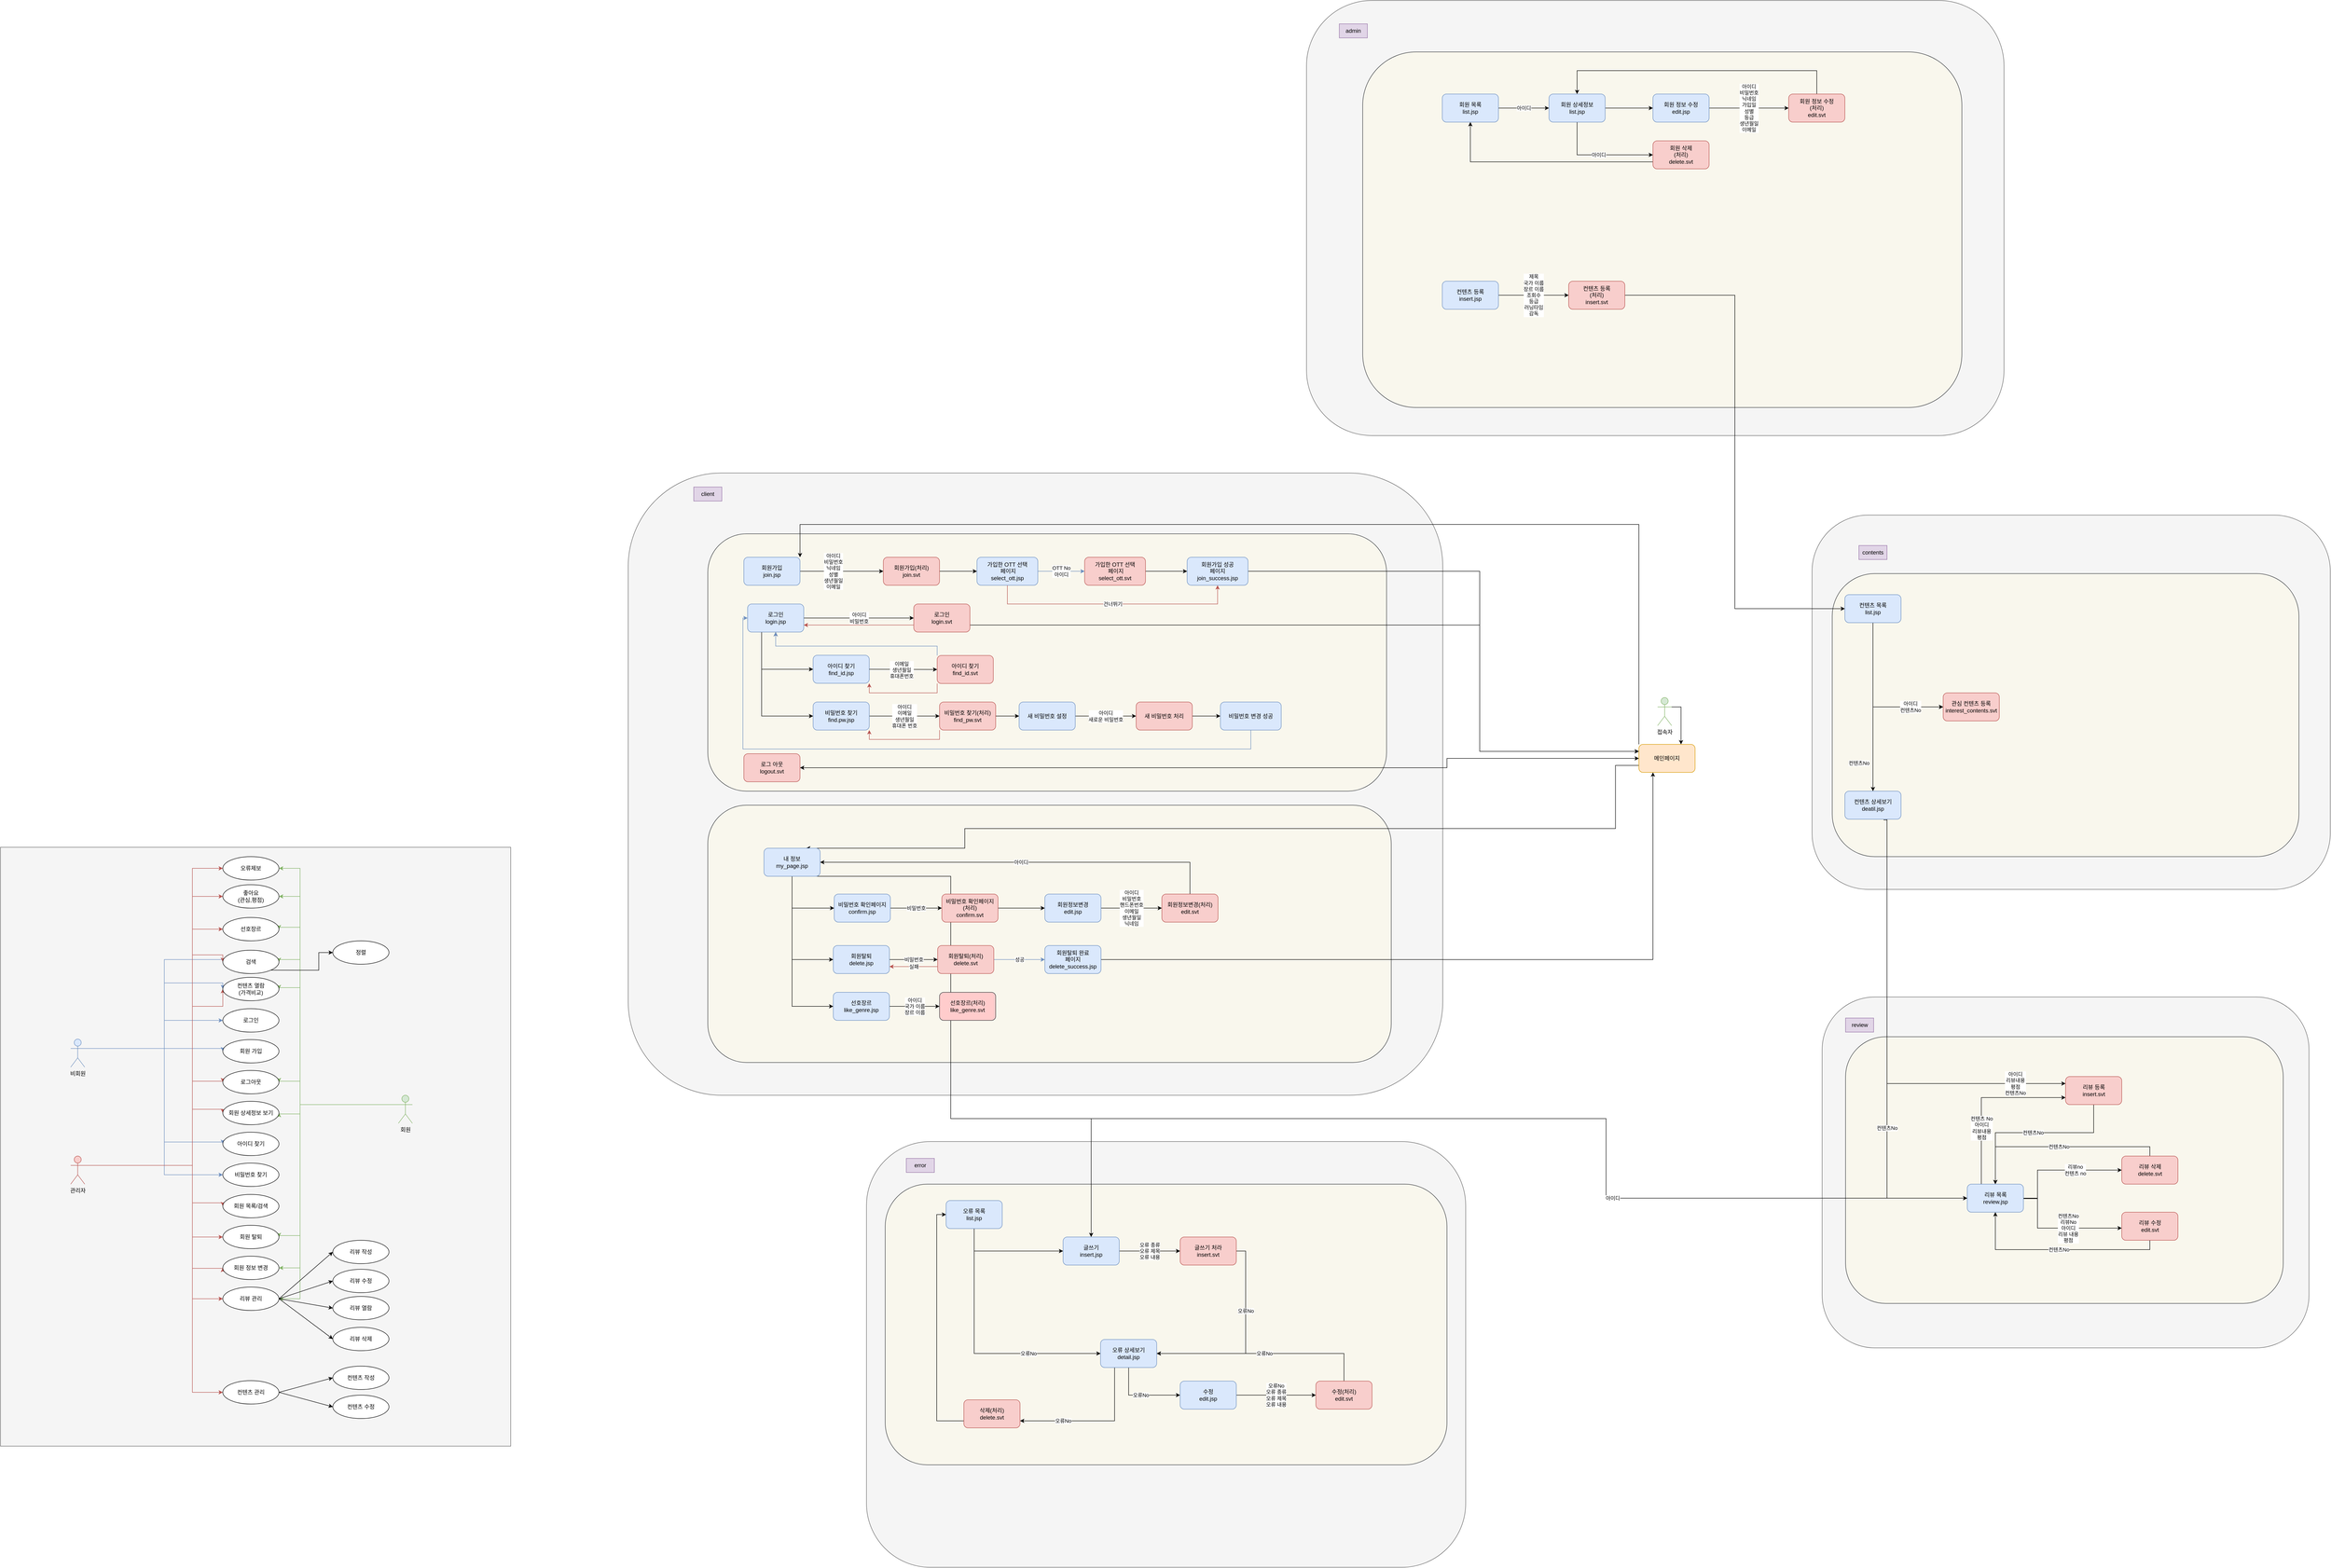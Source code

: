 <mxfile version="17.4.3" type="github">
  <diagram id="tml-jXRMbO2Q2C7IZaB5" name="Page-1">
    <mxGraphModel dx="3253" dy="3637" grid="1" gridSize="10" guides="1" tooltips="1" connect="1" arrows="1" fold="1" page="1" pageScale="1" pageWidth="827" pageHeight="1169" math="0" shadow="0">
      <root>
        <mxCell id="0" />
        <mxCell id="1" parent="0" />
        <mxCell id="Ur9Uyc6lbxFKVlAjhO0s-89" value="" style="rounded=0;whiteSpace=wrap;html=1;fillColor=#f5f5f5;fontColor=#333333;strokeColor=#666666;" parent="1" vertex="1">
          <mxGeometry x="-100" y="-210" width="1090" height="1280" as="geometry" />
        </mxCell>
        <mxCell id="Ur9Uyc6lbxFKVlAjhO0s-36" style="edgeStyle=orthogonalEdgeStyle;rounded=0;orthogonalLoop=1;jettySize=auto;html=1;exitX=1;exitY=0.333;exitDx=0;exitDy=0;exitPerimeter=0;entryX=0;entryY=0.5;entryDx=0;entryDy=0;fillColor=#dae8fc;strokeColor=#6c8ebf;" parent="1" source="Ur9Uyc6lbxFKVlAjhO0s-1" target="Ur9Uyc6lbxFKVlAjhO0s-25" edge="1">
          <mxGeometry relative="1" as="geometry">
            <Array as="points">
              <mxPoint x="250" y="220" />
              <mxPoint x="250" y="30" />
              <mxPoint x="375" y="30" />
            </Array>
          </mxGeometry>
        </mxCell>
        <mxCell id="Ur9Uyc6lbxFKVlAjhO0s-37" style="edgeStyle=orthogonalEdgeStyle;rounded=0;orthogonalLoop=1;jettySize=auto;html=1;exitX=1;exitY=0.333;exitDx=0;exitDy=0;exitPerimeter=0;entryX=0;entryY=0.5;entryDx=0;entryDy=0;fillColor=#dae8fc;strokeColor=#6c8ebf;" parent="1" source="Ur9Uyc6lbxFKVlAjhO0s-1" target="Ur9Uyc6lbxFKVlAjhO0s-21" edge="1">
          <mxGeometry relative="1" as="geometry">
            <Array as="points">
              <mxPoint x="250" y="220" />
              <mxPoint x="250" y="80" />
              <mxPoint x="375" y="80" />
            </Array>
          </mxGeometry>
        </mxCell>
        <mxCell id="Ur9Uyc6lbxFKVlAjhO0s-38" style="edgeStyle=orthogonalEdgeStyle;rounded=0;orthogonalLoop=1;jettySize=auto;html=1;exitX=1;exitY=0.333;exitDx=0;exitDy=0;exitPerimeter=0;entryX=0;entryY=0.5;entryDx=0;entryDy=0;fillColor=#dae8fc;strokeColor=#6c8ebf;" parent="1" source="Ur9Uyc6lbxFKVlAjhO0s-1" target="Ur9Uyc6lbxFKVlAjhO0s-5" edge="1">
          <mxGeometry relative="1" as="geometry">
            <Array as="points">
              <mxPoint x="250" y="220" />
              <mxPoint x="250" y="160" />
            </Array>
          </mxGeometry>
        </mxCell>
        <mxCell id="Ur9Uyc6lbxFKVlAjhO0s-39" style="edgeStyle=orthogonalEdgeStyle;rounded=0;orthogonalLoop=1;jettySize=auto;html=1;exitX=1;exitY=0.333;exitDx=0;exitDy=0;exitPerimeter=0;entryX=0;entryY=0.5;entryDx=0;entryDy=0;fillColor=#dae8fc;strokeColor=#6c8ebf;" parent="1" source="Ur9Uyc6lbxFKVlAjhO0s-1" target="Ur9Uyc6lbxFKVlAjhO0s-4" edge="1">
          <mxGeometry relative="1" as="geometry">
            <Array as="points">
              <mxPoint x="375" y="220" />
            </Array>
          </mxGeometry>
        </mxCell>
        <mxCell id="Ur9Uyc6lbxFKVlAjhO0s-40" style="edgeStyle=orthogonalEdgeStyle;rounded=0;orthogonalLoop=1;jettySize=auto;html=1;exitX=1;exitY=0.333;exitDx=0;exitDy=0;exitPerimeter=0;entryX=0;entryY=0.5;entryDx=0;entryDy=0;fillColor=#dae8fc;strokeColor=#6c8ebf;" parent="1" source="Ur9Uyc6lbxFKVlAjhO0s-1" target="Ur9Uyc6lbxFKVlAjhO0s-8" edge="1">
          <mxGeometry relative="1" as="geometry">
            <Array as="points">
              <mxPoint x="250" y="220" />
              <mxPoint x="250" y="420" />
              <mxPoint x="375" y="420" />
            </Array>
          </mxGeometry>
        </mxCell>
        <mxCell id="Ur9Uyc6lbxFKVlAjhO0s-41" style="edgeStyle=orthogonalEdgeStyle;rounded=0;orthogonalLoop=1;jettySize=auto;html=1;exitX=1;exitY=0.333;exitDx=0;exitDy=0;exitPerimeter=0;entryX=0;entryY=0.5;entryDx=0;entryDy=0;fillColor=#dae8fc;strokeColor=#6c8ebf;" parent="1" source="Ur9Uyc6lbxFKVlAjhO0s-1" target="Ur9Uyc6lbxFKVlAjhO0s-9" edge="1">
          <mxGeometry relative="1" as="geometry">
            <Array as="points">
              <mxPoint x="250" y="220" />
              <mxPoint x="250" y="490" />
            </Array>
          </mxGeometry>
        </mxCell>
        <mxCell id="Ur9Uyc6lbxFKVlAjhO0s-1" value="비회원" style="shape=umlActor;verticalLabelPosition=bottom;verticalAlign=top;html=1;outlineConnect=0;fillColor=#dae8fc;strokeColor=#6c8ebf;" parent="1" vertex="1">
          <mxGeometry x="50" y="200" width="30" height="60" as="geometry" />
        </mxCell>
        <mxCell id="Ur9Uyc6lbxFKVlAjhO0s-26" style="edgeStyle=orthogonalEdgeStyle;rounded=0;orthogonalLoop=1;jettySize=auto;html=1;exitX=0;exitY=0.333;exitDx=0;exitDy=0;exitPerimeter=0;entryX=1;entryY=0.5;entryDx=0;entryDy=0;fillColor=#d5e8d4;strokeColor=#82b366;" parent="1" source="Ur9Uyc6lbxFKVlAjhO0s-2" target="Ur9Uyc6lbxFKVlAjhO0s-6" edge="1">
          <mxGeometry relative="1" as="geometry">
            <Array as="points">
              <mxPoint x="540" y="340" />
              <mxPoint x="540" y="290" />
              <mxPoint x="495" y="290" />
            </Array>
          </mxGeometry>
        </mxCell>
        <mxCell id="Ur9Uyc6lbxFKVlAjhO0s-28" style="edgeStyle=orthogonalEdgeStyle;rounded=0;orthogonalLoop=1;jettySize=auto;html=1;exitX=0;exitY=0.333;exitDx=0;exitDy=0;exitPerimeter=0;entryX=1;entryY=0.5;entryDx=0;entryDy=0;fillColor=#d5e8d4;strokeColor=#82b366;" parent="1" source="Ur9Uyc6lbxFKVlAjhO0s-2" target="Ur9Uyc6lbxFKVlAjhO0s-7" edge="1">
          <mxGeometry relative="1" as="geometry">
            <Array as="points">
              <mxPoint x="540" y="340" />
              <mxPoint x="540" y="360" />
              <mxPoint x="495" y="360" />
            </Array>
          </mxGeometry>
        </mxCell>
        <mxCell id="Ur9Uyc6lbxFKVlAjhO0s-30" style="edgeStyle=orthogonalEdgeStyle;rounded=0;orthogonalLoop=1;jettySize=auto;html=1;exitX=0;exitY=0.333;exitDx=0;exitDy=0;exitPerimeter=0;entryX=1;entryY=0.5;entryDx=0;entryDy=0;fillColor=#d5e8d4;strokeColor=#82b366;" parent="1" source="Ur9Uyc6lbxFKVlAjhO0s-2" target="Ur9Uyc6lbxFKVlAjhO0s-15" edge="1">
          <mxGeometry relative="1" as="geometry">
            <Array as="points">
              <mxPoint x="540" y="340" />
              <mxPoint x="540" y="755" />
            </Array>
          </mxGeometry>
        </mxCell>
        <mxCell id="Ur9Uyc6lbxFKVlAjhO0s-31" style="edgeStyle=orthogonalEdgeStyle;rounded=0;orthogonalLoop=1;jettySize=auto;html=1;exitX=0;exitY=0.333;exitDx=0;exitDy=0;exitPerimeter=0;entryX=1;entryY=0.5;entryDx=0;entryDy=0;fillColor=#d5e8d4;strokeColor=#82b366;" parent="1" source="Ur9Uyc6lbxFKVlAjhO0s-2" target="Ur9Uyc6lbxFKVlAjhO0s-13" edge="1">
          <mxGeometry relative="1" as="geometry">
            <Array as="points">
              <mxPoint x="540" y="340" />
              <mxPoint x="540" y="689" />
            </Array>
          </mxGeometry>
        </mxCell>
        <mxCell id="Ur9Uyc6lbxFKVlAjhO0s-33" style="edgeStyle=orthogonalEdgeStyle;rounded=0;orthogonalLoop=1;jettySize=auto;html=1;exitX=0;exitY=0.333;exitDx=0;exitDy=0;exitPerimeter=0;entryX=1;entryY=0.5;entryDx=0;entryDy=0;fillColor=#d5e8d4;strokeColor=#82b366;" parent="1" source="Ur9Uyc6lbxFKVlAjhO0s-2" target="Ur9Uyc6lbxFKVlAjhO0s-21" edge="1">
          <mxGeometry relative="1" as="geometry">
            <Array as="points">
              <mxPoint x="540" y="340" />
              <mxPoint x="540" y="90" />
              <mxPoint x="495" y="90" />
            </Array>
          </mxGeometry>
        </mxCell>
        <mxCell id="Ur9Uyc6lbxFKVlAjhO0s-34" style="edgeStyle=orthogonalEdgeStyle;rounded=0;orthogonalLoop=1;jettySize=auto;html=1;exitX=0;exitY=0.333;exitDx=0;exitDy=0;exitPerimeter=0;entryX=1;entryY=0.5;entryDx=0;entryDy=0;fillColor=#d5e8d4;strokeColor=#82b366;" parent="1" source="Ur9Uyc6lbxFKVlAjhO0s-2" target="Ur9Uyc6lbxFKVlAjhO0s-25" edge="1">
          <mxGeometry relative="1" as="geometry">
            <Array as="points">
              <mxPoint x="540" y="340" />
              <mxPoint x="540" y="30" />
              <mxPoint x="495" y="30" />
            </Array>
          </mxGeometry>
        </mxCell>
        <mxCell id="Ur9Uyc6lbxFKVlAjhO0s-35" style="edgeStyle=orthogonalEdgeStyle;rounded=0;orthogonalLoop=1;jettySize=auto;html=1;exitX=0;exitY=0.333;exitDx=0;exitDy=0;exitPerimeter=0;entryX=1;entryY=0.5;entryDx=0;entryDy=0;fillColor=#d5e8d4;strokeColor=#82b366;" parent="1" source="Ur9Uyc6lbxFKVlAjhO0s-2" target="Ur9Uyc6lbxFKVlAjhO0s-12" edge="1">
          <mxGeometry relative="1" as="geometry">
            <Array as="points">
              <mxPoint x="540" y="340" />
              <mxPoint x="540" y="620" />
              <mxPoint x="495" y="620" />
            </Array>
          </mxGeometry>
        </mxCell>
        <mxCell id="Ur9Uyc6lbxFKVlAjhO0s-70" style="edgeStyle=orthogonalEdgeStyle;rounded=0;orthogonalLoop=1;jettySize=auto;html=1;exitX=0;exitY=0.333;exitDx=0;exitDy=0;exitPerimeter=0;entryX=1;entryY=0.5;entryDx=0;entryDy=0;fillColor=#d5e8d4;strokeColor=#82b366;" parent="1" source="Ur9Uyc6lbxFKVlAjhO0s-2" target="Ur9Uyc6lbxFKVlAjhO0s-69" edge="1">
          <mxGeometry relative="1" as="geometry">
            <Array as="points">
              <mxPoint x="540" y="340" />
              <mxPoint x="540" y="-39" />
            </Array>
          </mxGeometry>
        </mxCell>
        <mxCell id="Ur9Uyc6lbxFKVlAjhO0s-71" style="edgeStyle=orthogonalEdgeStyle;rounded=0;orthogonalLoop=1;jettySize=auto;html=1;exitX=0;exitY=0.333;exitDx=0;exitDy=0;exitPerimeter=0;entryX=1;entryY=0.5;entryDx=0;entryDy=0;fillColor=#d5e8d4;strokeColor=#82b366;" parent="1" source="Ur9Uyc6lbxFKVlAjhO0s-2" target="Ur9Uyc6lbxFKVlAjhO0s-68" edge="1">
          <mxGeometry relative="1" as="geometry">
            <Array as="points">
              <mxPoint x="540" y="340" />
              <mxPoint x="540" y="-105" />
            </Array>
          </mxGeometry>
        </mxCell>
        <mxCell id="Ur9Uyc6lbxFKVlAjhO0s-85" style="edgeStyle=orthogonalEdgeStyle;rounded=0;orthogonalLoop=1;jettySize=auto;html=1;exitX=0;exitY=0.333;exitDx=0;exitDy=0;exitPerimeter=0;entryX=1;entryY=0.5;entryDx=0;entryDy=0;fillColor=#d5e8d4;strokeColor=#82b366;" parent="1" source="Ur9Uyc6lbxFKVlAjhO0s-2" target="Ur9Uyc6lbxFKVlAjhO0s-84" edge="1">
          <mxGeometry relative="1" as="geometry">
            <Array as="points">
              <mxPoint x="540" y="340" />
              <mxPoint x="540" y="-165" />
            </Array>
          </mxGeometry>
        </mxCell>
        <mxCell id="Ur9Uyc6lbxFKVlAjhO0s-2" value="회원" style="shape=umlActor;verticalLabelPosition=bottom;verticalAlign=top;html=1;outlineConnect=0;fillColor=#d5e8d4;strokeColor=#82b366;" parent="1" vertex="1">
          <mxGeometry x="750" y="320" width="30" height="60" as="geometry" />
        </mxCell>
        <mxCell id="Ur9Uyc6lbxFKVlAjhO0s-42" style="edgeStyle=orthogonalEdgeStyle;rounded=0;orthogonalLoop=1;jettySize=auto;html=1;exitX=1;exitY=0.333;exitDx=0;exitDy=0;exitPerimeter=0;entryX=0;entryY=0.5;entryDx=0;entryDy=0;fillColor=#f8cecc;strokeColor=#b85450;" parent="1" source="Ur9Uyc6lbxFKVlAjhO0s-3" target="Ur9Uyc6lbxFKVlAjhO0s-15" edge="1">
          <mxGeometry relative="1" as="geometry">
            <Array as="points">
              <mxPoint x="310" y="470" />
              <mxPoint x="310" y="755" />
            </Array>
          </mxGeometry>
        </mxCell>
        <mxCell id="Ur9Uyc6lbxFKVlAjhO0s-44" style="edgeStyle=orthogonalEdgeStyle;rounded=0;orthogonalLoop=1;jettySize=auto;html=1;exitX=1;exitY=0.333;exitDx=0;exitDy=0;exitPerimeter=0;entryX=0;entryY=0.5;entryDx=0;entryDy=0;fillColor=#f8cecc;strokeColor=#b85450;" parent="1" source="Ur9Uyc6lbxFKVlAjhO0s-3" target="Ur9Uyc6lbxFKVlAjhO0s-22" edge="1">
          <mxGeometry relative="1" as="geometry">
            <Array as="points">
              <mxPoint x="310" y="470" />
              <mxPoint x="310" y="955" />
            </Array>
          </mxGeometry>
        </mxCell>
        <mxCell id="Ur9Uyc6lbxFKVlAjhO0s-45" style="edgeStyle=orthogonalEdgeStyle;rounded=0;orthogonalLoop=1;jettySize=auto;html=1;exitX=1;exitY=0.333;exitDx=0;exitDy=0;exitPerimeter=0;entryX=0;entryY=0.5;entryDx=0;entryDy=0;fillColor=#f8cecc;strokeColor=#b85450;" parent="1" source="Ur9Uyc6lbxFKVlAjhO0s-3" target="Ur9Uyc6lbxFKVlAjhO0s-11" edge="1">
          <mxGeometry relative="1" as="geometry">
            <Array as="points">
              <mxPoint x="310" y="470" />
              <mxPoint x="310" y="550" />
              <mxPoint x="375" y="550" />
            </Array>
          </mxGeometry>
        </mxCell>
        <mxCell id="Ur9Uyc6lbxFKVlAjhO0s-46" style="edgeStyle=orthogonalEdgeStyle;rounded=0;orthogonalLoop=1;jettySize=auto;html=1;exitX=1;exitY=0.333;exitDx=0;exitDy=0;exitPerimeter=0;entryX=0;entryY=0.5;entryDx=0;entryDy=0;fillColor=#f8cecc;strokeColor=#b85450;" parent="1" source="Ur9Uyc6lbxFKVlAjhO0s-3" target="Ur9Uyc6lbxFKVlAjhO0s-6" edge="1">
          <mxGeometry relative="1" as="geometry">
            <Array as="points">
              <mxPoint x="310" y="470" />
              <mxPoint x="310" y="290" />
              <mxPoint x="375" y="290" />
            </Array>
          </mxGeometry>
        </mxCell>
        <mxCell id="Ur9Uyc6lbxFKVlAjhO0s-47" style="edgeStyle=orthogonalEdgeStyle;rounded=0;orthogonalLoop=1;jettySize=auto;html=1;exitX=1;exitY=0.333;exitDx=0;exitDy=0;exitPerimeter=0;entryX=0;entryY=0.5;entryDx=0;entryDy=0;fillColor=#f8cecc;strokeColor=#b85450;" parent="1" source="Ur9Uyc6lbxFKVlAjhO0s-3" target="Ur9Uyc6lbxFKVlAjhO0s-13" edge="1">
          <mxGeometry relative="1" as="geometry">
            <Array as="points">
              <mxPoint x="310" y="470" />
              <mxPoint x="310" y="690" />
            </Array>
          </mxGeometry>
        </mxCell>
        <mxCell id="Ur9Uyc6lbxFKVlAjhO0s-51" style="edgeStyle=orthogonalEdgeStyle;rounded=0;orthogonalLoop=1;jettySize=auto;html=1;exitX=1;exitY=0.333;exitDx=0;exitDy=0;exitPerimeter=0;entryX=0;entryY=0.5;entryDx=0;entryDy=0;fillColor=#f8cecc;strokeColor=#b85450;" parent="1" source="Ur9Uyc6lbxFKVlAjhO0s-3" target="Ur9Uyc6lbxFKVlAjhO0s-21" edge="1">
          <mxGeometry relative="1" as="geometry">
            <Array as="points">
              <mxPoint x="310" y="470" />
              <mxPoint x="310" y="130" />
              <mxPoint x="375" y="130" />
            </Array>
          </mxGeometry>
        </mxCell>
        <mxCell id="Ur9Uyc6lbxFKVlAjhO0s-52" style="edgeStyle=orthogonalEdgeStyle;rounded=0;orthogonalLoop=1;jettySize=auto;html=1;exitX=1;exitY=0.333;exitDx=0;exitDy=0;exitPerimeter=0;entryX=0;entryY=0.5;entryDx=0;entryDy=0;fillColor=#f8cecc;strokeColor=#b85450;" parent="1" source="Ur9Uyc6lbxFKVlAjhO0s-3" target="Ur9Uyc6lbxFKVlAjhO0s-25" edge="1">
          <mxGeometry relative="1" as="geometry">
            <Array as="points">
              <mxPoint x="310" y="470" />
              <mxPoint x="310" y="20" />
              <mxPoint x="375" y="20" />
            </Array>
          </mxGeometry>
        </mxCell>
        <mxCell id="Ur9Uyc6lbxFKVlAjhO0s-53" style="edgeStyle=orthogonalEdgeStyle;rounded=0;orthogonalLoop=1;jettySize=auto;html=1;exitX=1;exitY=0.333;exitDx=0;exitDy=0;exitPerimeter=0;entryX=0;entryY=0.5;entryDx=0;entryDy=0;fillColor=#f8cecc;strokeColor=#b85450;" parent="1" source="Ur9Uyc6lbxFKVlAjhO0s-3" target="Ur9Uyc6lbxFKVlAjhO0s-7" edge="1">
          <mxGeometry relative="1" as="geometry">
            <Array as="points">
              <mxPoint x="310" y="470" />
              <mxPoint x="310" y="350" />
              <mxPoint x="375" y="350" />
            </Array>
          </mxGeometry>
        </mxCell>
        <mxCell id="Ur9Uyc6lbxFKVlAjhO0s-54" style="edgeStyle=orthogonalEdgeStyle;rounded=0;orthogonalLoop=1;jettySize=auto;html=1;exitX=1;exitY=0.333;exitDx=0;exitDy=0;exitPerimeter=0;entryX=0;entryY=0.5;entryDx=0;entryDy=0;fillColor=#f8cecc;strokeColor=#b85450;" parent="1" source="Ur9Uyc6lbxFKVlAjhO0s-3" target="Ur9Uyc6lbxFKVlAjhO0s-12" edge="1">
          <mxGeometry relative="1" as="geometry">
            <Array as="points">
              <mxPoint x="310" y="470" />
              <mxPoint x="310" y="623" />
            </Array>
          </mxGeometry>
        </mxCell>
        <mxCell id="Ur9Uyc6lbxFKVlAjhO0s-86" style="edgeStyle=orthogonalEdgeStyle;rounded=0;orthogonalLoop=1;jettySize=auto;html=1;exitX=1;exitY=0.333;exitDx=0;exitDy=0;exitPerimeter=0;entryX=0;entryY=0.5;entryDx=0;entryDy=0;fillColor=#f8cecc;strokeColor=#b85450;" parent="1" source="Ur9Uyc6lbxFKVlAjhO0s-3" target="Ur9Uyc6lbxFKVlAjhO0s-84" edge="1">
          <mxGeometry relative="1" as="geometry">
            <Array as="points">
              <mxPoint x="310" y="470" />
              <mxPoint x="310" y="-165" />
            </Array>
          </mxGeometry>
        </mxCell>
        <mxCell id="vj-Lq734yOhigtF9EQcv-1" style="edgeStyle=orthogonalEdgeStyle;rounded=0;orthogonalLoop=1;jettySize=auto;html=1;exitX=1;exitY=0.333;exitDx=0;exitDy=0;exitPerimeter=0;entryX=0;entryY=0.5;entryDx=0;entryDy=0;fillColor=#f8cecc;strokeColor=#b85450;" parent="1" source="Ur9Uyc6lbxFKVlAjhO0s-3" target="Ur9Uyc6lbxFKVlAjhO0s-69" edge="1">
          <mxGeometry relative="1" as="geometry">
            <Array as="points">
              <mxPoint x="310" y="470" />
              <mxPoint x="310" y="-35" />
            </Array>
          </mxGeometry>
        </mxCell>
        <mxCell id="vj-Lq734yOhigtF9EQcv-2" style="edgeStyle=orthogonalEdgeStyle;rounded=0;orthogonalLoop=1;jettySize=auto;html=1;exitX=1;exitY=0.333;exitDx=0;exitDy=0;exitPerimeter=0;entryX=0;entryY=0.5;entryDx=0;entryDy=0;fillColor=#f8cecc;strokeColor=#b85450;" parent="1" source="Ur9Uyc6lbxFKVlAjhO0s-3" target="Ur9Uyc6lbxFKVlAjhO0s-68" edge="1">
          <mxGeometry relative="1" as="geometry">
            <Array as="points">
              <mxPoint x="310" y="470" />
              <mxPoint x="310" y="-105" />
            </Array>
          </mxGeometry>
        </mxCell>
        <mxCell id="Ur9Uyc6lbxFKVlAjhO0s-3" value="관리자" style="shape=umlActor;verticalLabelPosition=bottom;verticalAlign=top;html=1;outlineConnect=0;fillColor=#f8cecc;strokeColor=#b85450;" parent="1" vertex="1">
          <mxGeometry x="50" y="450" width="30" height="60" as="geometry" />
        </mxCell>
        <mxCell id="Ur9Uyc6lbxFKVlAjhO0s-4" value="회원 가입" style="ellipse;whiteSpace=wrap;html=1;" parent="1" vertex="1">
          <mxGeometry x="375" y="201" width="120" height="50" as="geometry" />
        </mxCell>
        <mxCell id="Ur9Uyc6lbxFKVlAjhO0s-5" value="로그인" style="ellipse;whiteSpace=wrap;html=1;" parent="1" vertex="1">
          <mxGeometry x="375" y="135" width="120" height="50" as="geometry" />
        </mxCell>
        <mxCell id="Ur9Uyc6lbxFKVlAjhO0s-6" value="로그아웃" style="ellipse;whiteSpace=wrap;html=1;" parent="1" vertex="1">
          <mxGeometry x="375" y="267" width="120" height="50" as="geometry" />
        </mxCell>
        <mxCell id="Ur9Uyc6lbxFKVlAjhO0s-7" value="회원 상세정보 보기" style="ellipse;whiteSpace=wrap;html=1;" parent="1" vertex="1">
          <mxGeometry x="375" y="333" width="120" height="50" as="geometry" />
        </mxCell>
        <mxCell id="Ur9Uyc6lbxFKVlAjhO0s-8" value="아이디 찾기" style="ellipse;whiteSpace=wrap;html=1;" parent="1" vertex="1">
          <mxGeometry x="375" y="399" width="120" height="50" as="geometry" />
        </mxCell>
        <mxCell id="Ur9Uyc6lbxFKVlAjhO0s-9" value="비밀번호 찾기" style="ellipse;whiteSpace=wrap;html=1;" parent="1" vertex="1">
          <mxGeometry x="375" y="465" width="120" height="50" as="geometry" />
        </mxCell>
        <mxCell id="Ur9Uyc6lbxFKVlAjhO0s-11" value="회원 목록/검색" style="ellipse;whiteSpace=wrap;html=1;" parent="1" vertex="1">
          <mxGeometry x="375" y="532" width="120" height="50" as="geometry" />
        </mxCell>
        <mxCell id="Ur9Uyc6lbxFKVlAjhO0s-12" value="회원 탈퇴" style="ellipse;whiteSpace=wrap;html=1;" parent="1" vertex="1">
          <mxGeometry x="375" y="598" width="120" height="50" as="geometry" />
        </mxCell>
        <mxCell id="Ur9Uyc6lbxFKVlAjhO0s-13" value="회원 정보 변경" style="ellipse;whiteSpace=wrap;html=1;" parent="1" vertex="1">
          <mxGeometry x="375" y="664" width="120" height="50" as="geometry" />
        </mxCell>
        <mxCell id="Ur9Uyc6lbxFKVlAjhO0s-14" value="리뷰 열람" style="ellipse;whiteSpace=wrap;html=1;" parent="1" vertex="1">
          <mxGeometry x="610" y="750" width="120" height="50" as="geometry" />
        </mxCell>
        <mxCell id="Ur9Uyc6lbxFKVlAjhO0s-15" value="리뷰 관리" style="ellipse;whiteSpace=wrap;html=1;" parent="1" vertex="1">
          <mxGeometry x="375" y="730" width="120" height="50" as="geometry" />
        </mxCell>
        <mxCell id="Ur9Uyc6lbxFKVlAjhO0s-17" value="리뷰 삭제" style="ellipse;whiteSpace=wrap;html=1;" parent="1" vertex="1">
          <mxGeometry x="610" y="816" width="120" height="50" as="geometry" />
        </mxCell>
        <mxCell id="Ur9Uyc6lbxFKVlAjhO0s-18" value="컨텐츠 작성" style="ellipse;whiteSpace=wrap;html=1;" parent="1" vertex="1">
          <mxGeometry x="610" y="899" width="120" height="50" as="geometry" />
        </mxCell>
        <mxCell id="Ur9Uyc6lbxFKVlAjhO0s-19" value="컨텐츠 수정" style="ellipse;whiteSpace=wrap;html=1;" parent="1" vertex="1">
          <mxGeometry x="610" y="961" width="120" height="50" as="geometry" />
        </mxCell>
        <mxCell id="Ur9Uyc6lbxFKVlAjhO0s-20" value="리뷰 작성" style="ellipse;whiteSpace=wrap;html=1;" parent="1" vertex="1">
          <mxGeometry x="610" y="630" width="120" height="50" as="geometry" />
        </mxCell>
        <mxCell id="Ur9Uyc6lbxFKVlAjhO0s-21" value="컨텐츠 열람&lt;br&gt;(가격비교)" style="ellipse;whiteSpace=wrap;html=1;" parent="1" vertex="1">
          <mxGeometry x="375" y="68" width="120" height="50" as="geometry" />
        </mxCell>
        <mxCell id="Ur9Uyc6lbxFKVlAjhO0s-22" value="컨텐츠 관리" style="ellipse;whiteSpace=wrap;html=1;" parent="1" vertex="1">
          <mxGeometry x="375" y="930" width="120" height="50" as="geometry" />
        </mxCell>
        <mxCell id="Ur9Uyc6lbxFKVlAjhO0s-88" style="edgeStyle=orthogonalEdgeStyle;rounded=0;orthogonalLoop=1;jettySize=auto;html=1;exitX=1;exitY=1;exitDx=0;exitDy=0;entryX=0;entryY=0.5;entryDx=0;entryDy=0;" parent="1" source="Ur9Uyc6lbxFKVlAjhO0s-25" target="Ur9Uyc6lbxFKVlAjhO0s-87" edge="1">
          <mxGeometry relative="1" as="geometry">
            <Array as="points">
              <mxPoint x="580" y="53" />
            </Array>
          </mxGeometry>
        </mxCell>
        <mxCell id="Ur9Uyc6lbxFKVlAjhO0s-25" value="검색" style="ellipse;whiteSpace=wrap;html=1;" parent="1" vertex="1">
          <mxGeometry x="375" y="10" width="120" height="50" as="geometry" />
        </mxCell>
        <mxCell id="Ur9Uyc6lbxFKVlAjhO0s-57" value="리뷰 수정" style="ellipse;whiteSpace=wrap;html=1;" parent="1" vertex="1">
          <mxGeometry x="610" y="692" width="120" height="50" as="geometry" />
        </mxCell>
        <mxCell id="Ur9Uyc6lbxFKVlAjhO0s-68" value="좋아요&lt;br&gt;(관심,평점)" style="ellipse;whiteSpace=wrap;html=1;" parent="1" vertex="1">
          <mxGeometry x="375" y="-130" width="120" height="50" as="geometry" />
        </mxCell>
        <mxCell id="Ur9Uyc6lbxFKVlAjhO0s-69" value="선호장르" style="ellipse;whiteSpace=wrap;html=1;" parent="1" vertex="1">
          <mxGeometry x="375" y="-60" width="120" height="50" as="geometry" />
        </mxCell>
        <mxCell id="Ur9Uyc6lbxFKVlAjhO0s-75" value="" style="endArrow=classic;html=1;rounded=0;exitX=1;exitY=0.5;exitDx=0;exitDy=0;entryX=0;entryY=0.5;entryDx=0;entryDy=0;" parent="1" source="Ur9Uyc6lbxFKVlAjhO0s-15" target="Ur9Uyc6lbxFKVlAjhO0s-20" edge="1">
          <mxGeometry width="50" height="50" relative="1" as="geometry">
            <mxPoint x="510" y="816" as="sourcePoint" />
            <mxPoint x="560" y="766" as="targetPoint" />
          </mxGeometry>
        </mxCell>
        <mxCell id="Ur9Uyc6lbxFKVlAjhO0s-76" value="" style="endArrow=classic;html=1;rounded=0;exitX=1;exitY=0.5;exitDx=0;exitDy=0;entryX=0;entryY=0.5;entryDx=0;entryDy=0;" parent="1" source="Ur9Uyc6lbxFKVlAjhO0s-15" target="Ur9Uyc6lbxFKVlAjhO0s-57" edge="1">
          <mxGeometry width="50" height="50" relative="1" as="geometry">
            <mxPoint x="505" y="765" as="sourcePoint" />
            <mxPoint x="580" y="665" as="targetPoint" />
          </mxGeometry>
        </mxCell>
        <mxCell id="Ur9Uyc6lbxFKVlAjhO0s-77" value="" style="endArrow=classic;html=1;rounded=0;entryX=0;entryY=0.5;entryDx=0;entryDy=0;exitX=1;exitY=0.5;exitDx=0;exitDy=0;" parent="1" source="Ur9Uyc6lbxFKVlAjhO0s-15" target="Ur9Uyc6lbxFKVlAjhO0s-14" edge="1">
          <mxGeometry width="50" height="50" relative="1" as="geometry">
            <mxPoint x="500" y="750" as="sourcePoint" />
            <mxPoint x="590" y="675" as="targetPoint" />
          </mxGeometry>
        </mxCell>
        <mxCell id="Ur9Uyc6lbxFKVlAjhO0s-78" value="" style="endArrow=classic;html=1;rounded=0;entryX=0;entryY=0.5;entryDx=0;entryDy=0;exitX=1;exitY=0.5;exitDx=0;exitDy=0;" parent="1" source="Ur9Uyc6lbxFKVlAjhO0s-15" target="Ur9Uyc6lbxFKVlAjhO0s-17" edge="1">
          <mxGeometry width="50" height="50" relative="1" as="geometry">
            <mxPoint x="500" y="750" as="sourcePoint" />
            <mxPoint x="600" y="685" as="targetPoint" />
          </mxGeometry>
        </mxCell>
        <mxCell id="Ur9Uyc6lbxFKVlAjhO0s-79" value="" style="endArrow=classic;html=1;rounded=0;entryX=0;entryY=0.5;entryDx=0;entryDy=0;exitX=1;exitY=0.5;exitDx=0;exitDy=0;" parent="1" source="Ur9Uyc6lbxFKVlAjhO0s-22" target="Ur9Uyc6lbxFKVlAjhO0s-19" edge="1">
          <mxGeometry width="50" height="50" relative="1" as="geometry">
            <mxPoint x="490" y="980" as="sourcePoint" />
            <mxPoint x="565" y="1004" as="targetPoint" />
          </mxGeometry>
        </mxCell>
        <mxCell id="Ur9Uyc6lbxFKVlAjhO0s-80" value="" style="endArrow=classic;html=1;rounded=0;entryX=0;entryY=0.5;entryDx=0;entryDy=0;exitX=1;exitY=0.5;exitDx=0;exitDy=0;" parent="1" source="Ur9Uyc6lbxFKVlAjhO0s-22" target="Ur9Uyc6lbxFKVlAjhO0s-18" edge="1">
          <mxGeometry width="50" height="50" relative="1" as="geometry">
            <mxPoint x="480" y="875" as="sourcePoint" />
            <mxPoint x="555" y="899" as="targetPoint" />
          </mxGeometry>
        </mxCell>
        <mxCell id="Ur9Uyc6lbxFKVlAjhO0s-84" value="오류제보" style="ellipse;whiteSpace=wrap;html=1;" parent="1" vertex="1">
          <mxGeometry x="375" y="-190" width="120" height="50" as="geometry" />
        </mxCell>
        <mxCell id="Ur9Uyc6lbxFKVlAjhO0s-87" value="정렬" style="ellipse;whiteSpace=wrap;html=1;" parent="1" vertex="1">
          <mxGeometry x="610" y="-10" width="120" height="50" as="geometry" />
        </mxCell>
        <mxCell id="ehsiyCT55tGsAfIYGdXe-419" value="" style="rounded=1;whiteSpace=wrap;html=1;fillColor=#f5f5f5;fontColor=#333333;strokeColor=#666666;" vertex="1" parent="1">
          <mxGeometry x="2690" y="-2020" width="1490" height="930" as="geometry" />
        </mxCell>
        <mxCell id="ehsiyCT55tGsAfIYGdXe-420" value="" style="rounded=1;whiteSpace=wrap;html=1;shadow=0;glass=0;fillColor=#f9f7ed;strokeColor=#36393d;sketch=0;" vertex="1" parent="1">
          <mxGeometry x="2810" y="-1910" width="1280" height="760" as="geometry" />
        </mxCell>
        <mxCell id="ehsiyCT55tGsAfIYGdXe-421" value="" style="rounded=1;whiteSpace=wrap;html=1;fillColor=#f5f5f5;fontColor=#333333;strokeColor=#666666;" vertex="1" parent="1">
          <mxGeometry x="3770" y="-920" width="1107" height="800" as="geometry" />
        </mxCell>
        <mxCell id="ehsiyCT55tGsAfIYGdXe-422" value="" style="rounded=1;whiteSpace=wrap;html=1;shadow=0;glass=0;fillColor=#f9f7ed;strokeColor=#36393d;sketch=0;" vertex="1" parent="1">
          <mxGeometry x="3813" y="-795" width="997" height="605" as="geometry" />
        </mxCell>
        <mxCell id="ehsiyCT55tGsAfIYGdXe-423" value="" style="rounded=1;whiteSpace=wrap;html=1;fillColor=#f5f5f5;strokeColor=#666666;glass=0;shadow=0;fontColor=#333333;" vertex="1" parent="1">
          <mxGeometry x="3791.5" y="110" width="1040" height="750" as="geometry" />
        </mxCell>
        <mxCell id="ehsiyCT55tGsAfIYGdXe-424" value="" style="rounded=1;whiteSpace=wrap;html=1;shadow=0;glass=0;fillColor=#f9f7ed;strokeColor=#36393d;sketch=0;" vertex="1" parent="1">
          <mxGeometry x="3841.5" y="195" width="935" height="570" as="geometry" />
        </mxCell>
        <mxCell id="ehsiyCT55tGsAfIYGdXe-425" value="" style="rounded=1;whiteSpace=wrap;html=1;fillColor=#f5f5f5;fontColor=#333333;strokeColor=#666666;" vertex="1" parent="1">
          <mxGeometry x="1750" y="419" width="1280" height="910" as="geometry" />
        </mxCell>
        <mxCell id="ehsiyCT55tGsAfIYGdXe-426" value="" style="rounded=1;whiteSpace=wrap;html=1;shadow=0;glass=0;fillColor=#f9f7ed;strokeColor=#36393d;sketch=0;" vertex="1" parent="1">
          <mxGeometry x="1790" y="510" width="1200" height="600" as="geometry" />
        </mxCell>
        <mxCell id="ehsiyCT55tGsAfIYGdXe-427" value="" style="rounded=1;whiteSpace=wrap;html=1;fillColor=#f5f5f5;fontColor=#333333;strokeColor=#666666;" vertex="1" parent="1">
          <mxGeometry x="1241" y="-1010" width="1740" height="1330" as="geometry" />
        </mxCell>
        <mxCell id="ehsiyCT55tGsAfIYGdXe-428" value="" style="rounded=1;whiteSpace=wrap;html=1;shadow=0;glass=0;fillColor=#f9f7ed;strokeColor=#36393d;sketch=0;" vertex="1" parent="1">
          <mxGeometry x="1411" y="-300" width="1460" height="550" as="geometry" />
        </mxCell>
        <mxCell id="ehsiyCT55tGsAfIYGdXe-429" value="" style="rounded=1;whiteSpace=wrap;html=1;shadow=0;glass=0;fillColor=#f9f7ed;strokeColor=#36393d;sketch=0;" vertex="1" parent="1">
          <mxGeometry x="1411" y="-880" width="1450" height="550" as="geometry" />
        </mxCell>
        <mxCell id="ehsiyCT55tGsAfIYGdXe-430" style="edgeStyle=orthogonalEdgeStyle;rounded=0;orthogonalLoop=1;jettySize=auto;html=1;exitX=0;exitY=0.75;exitDx=0;exitDy=0;entryX=0.75;entryY=0;entryDx=0;entryDy=0;" edge="1" parent="1" source="ehsiyCT55tGsAfIYGdXe-433" target="ehsiyCT55tGsAfIYGdXe-449">
          <mxGeometry relative="1" as="geometry">
            <mxPoint x="3410" y="-365" as="sourcePoint" />
            <Array as="points">
              <mxPoint x="3350" y="-385" />
              <mxPoint x="3350" y="-250" />
              <mxPoint x="1960" y="-250" />
            </Array>
          </mxGeometry>
        </mxCell>
        <mxCell id="ehsiyCT55tGsAfIYGdXe-431" style="edgeStyle=orthogonalEdgeStyle;rounded=0;orthogonalLoop=1;jettySize=auto;html=1;exitX=0;exitY=0;exitDx=0;exitDy=0;entryX=1;entryY=0;entryDx=0;entryDy=0;" edge="1" parent="1" source="ehsiyCT55tGsAfIYGdXe-433" target="ehsiyCT55tGsAfIYGdXe-438">
          <mxGeometry relative="1" as="geometry">
            <Array as="points">
              <mxPoint x="3350" y="-900" />
              <mxPoint x="1947" y="-900" />
            </Array>
          </mxGeometry>
        </mxCell>
        <mxCell id="ehsiyCT55tGsAfIYGdXe-432" style="edgeStyle=orthogonalEdgeStyle;rounded=0;orthogonalLoop=1;jettySize=auto;html=1;exitX=0;exitY=0.5;exitDx=0;exitDy=0;entryX=1;entryY=0.5;entryDx=0;entryDy=0;" edge="1" parent="1" source="ehsiyCT55tGsAfIYGdXe-433" target="ehsiyCT55tGsAfIYGdXe-553">
          <mxGeometry relative="1" as="geometry">
            <Array as="points">
              <mxPoint x="2990" y="-400" />
              <mxPoint x="2990" y="-380" />
            </Array>
          </mxGeometry>
        </mxCell>
        <mxCell id="ehsiyCT55tGsAfIYGdXe-433" value="메인페이지" style="rounded=1;whiteSpace=wrap;html=1;fillColor=#ffe6cc;strokeColor=#d79b00;" vertex="1" parent="1">
          <mxGeometry x="3400" y="-430" width="120" height="60" as="geometry" />
        </mxCell>
        <mxCell id="ehsiyCT55tGsAfIYGdXe-434" style="edgeStyle=orthogonalEdgeStyle;rounded=0;orthogonalLoop=1;jettySize=auto;html=1;exitX=1;exitY=0.333;exitDx=0;exitDy=0;exitPerimeter=0;entryX=0.75;entryY=0;entryDx=0;entryDy=0;" edge="1" parent="1" source="ehsiyCT55tGsAfIYGdXe-435" target="ehsiyCT55tGsAfIYGdXe-433">
          <mxGeometry relative="1" as="geometry" />
        </mxCell>
        <mxCell id="ehsiyCT55tGsAfIYGdXe-435" value="접속자" style="shape=umlActor;verticalLabelPosition=bottom;verticalAlign=top;html=1;outlineConnect=0;fillColor=#d5e8d4;strokeColor=#82b366;" vertex="1" parent="1">
          <mxGeometry x="3440" y="-530" width="30" height="60" as="geometry" />
        </mxCell>
        <mxCell id="ehsiyCT55tGsAfIYGdXe-436" value="client" style="text;html=1;strokeColor=#9673a6;fillColor=#e1d5e7;align=center;verticalAlign=middle;whiteSpace=wrap;rounded=0;" vertex="1" parent="1">
          <mxGeometry x="1381" y="-980" width="60" height="30" as="geometry" />
        </mxCell>
        <mxCell id="ehsiyCT55tGsAfIYGdXe-437" value="아이디&lt;br&gt;비밀번호&lt;br&gt;닉네임&lt;br&gt;성별&lt;br&gt;생년월일&lt;br&gt;이메일" style="edgeStyle=orthogonalEdgeStyle;rounded=0;orthogonalLoop=1;jettySize=auto;html=1;exitX=1;exitY=0.5;exitDx=0;exitDy=0;" edge="1" parent="1" source="ehsiyCT55tGsAfIYGdXe-438" target="ehsiyCT55tGsAfIYGdXe-440">
          <mxGeometry x="-0.2" relative="1" as="geometry">
            <mxPoint as="offset" />
          </mxGeometry>
        </mxCell>
        <mxCell id="ehsiyCT55tGsAfIYGdXe-438" value="회원가입&lt;br&gt;join.jsp" style="rounded=1;whiteSpace=wrap;html=1;fillColor=#dae8fc;strokeColor=#6c8ebf;" vertex="1" parent="1">
          <mxGeometry x="1488" y="-830" width="120" height="60" as="geometry" />
        </mxCell>
        <mxCell id="ehsiyCT55tGsAfIYGdXe-439" style="edgeStyle=orthogonalEdgeStyle;rounded=0;orthogonalLoop=1;jettySize=auto;html=1;exitX=1;exitY=0.5;exitDx=0;exitDy=0;entryX=0;entryY=0.5;entryDx=0;entryDy=0;" edge="1" parent="1" source="ehsiyCT55tGsAfIYGdXe-440" target="ehsiyCT55tGsAfIYGdXe-443">
          <mxGeometry relative="1" as="geometry" />
        </mxCell>
        <mxCell id="ehsiyCT55tGsAfIYGdXe-440" value="회원가입(처리)&lt;br&gt;join.svt" style="rounded=1;whiteSpace=wrap;html=1;fillColor=#f8cecc;strokeColor=#b85450;" vertex="1" parent="1">
          <mxGeometry x="1786" y="-830" width="120" height="60" as="geometry" />
        </mxCell>
        <mxCell id="ehsiyCT55tGsAfIYGdXe-441" value="건너뛰기" style="edgeStyle=orthogonalEdgeStyle;rounded=0;orthogonalLoop=1;jettySize=auto;html=1;exitX=0.5;exitY=1;exitDx=0;exitDy=0;entryX=0.5;entryY=1;entryDx=0;entryDy=0;fillColor=#f8cecc;strokeColor=#b85450;" edge="1" parent="1" source="ehsiyCT55tGsAfIYGdXe-443" target="ehsiyCT55tGsAfIYGdXe-473">
          <mxGeometry relative="1" as="geometry">
            <Array as="points">
              <mxPoint x="2051" y="-730" />
              <mxPoint x="2500" y="-730" />
            </Array>
          </mxGeometry>
        </mxCell>
        <mxCell id="ehsiyCT55tGsAfIYGdXe-442" value="OTT No&lt;br&gt;아이디" style="edgeStyle=orthogonalEdgeStyle;rounded=0;orthogonalLoop=1;jettySize=auto;html=1;exitX=1;exitY=0.5;exitDx=0;exitDy=0;entryX=0;entryY=0.5;entryDx=0;entryDy=0;fillColor=#dae8fc;strokeColor=#6c8ebf;" edge="1" parent="1" source="ehsiyCT55tGsAfIYGdXe-443" target="ehsiyCT55tGsAfIYGdXe-520">
          <mxGeometry relative="1" as="geometry" />
        </mxCell>
        <mxCell id="ehsiyCT55tGsAfIYGdXe-443" value="가입한 OTT 선택&lt;br&gt;&amp;nbsp;페이지&lt;br&gt;select_ott.jsp" style="rounded=1;whiteSpace=wrap;html=1;fillColor=#dae8fc;strokeColor=#6c8ebf;" vertex="1" parent="1">
          <mxGeometry x="1986" y="-830" width="130" height="60" as="geometry" />
        </mxCell>
        <mxCell id="ehsiyCT55tGsAfIYGdXe-444" style="edgeStyle=orthogonalEdgeStyle;rounded=0;orthogonalLoop=1;jettySize=auto;html=1;exitX=0.5;exitY=1;exitDx=0;exitDy=0;entryX=0;entryY=0.5;entryDx=0;entryDy=0;" edge="1" parent="1" source="ehsiyCT55tGsAfIYGdXe-449" target="ehsiyCT55tGsAfIYGdXe-455">
          <mxGeometry relative="1" as="geometry" />
        </mxCell>
        <mxCell id="ehsiyCT55tGsAfIYGdXe-445" style="edgeStyle=orthogonalEdgeStyle;rounded=0;orthogonalLoop=1;jettySize=auto;html=1;exitX=0.5;exitY=1;exitDx=0;exitDy=0;entryX=0;entryY=0.5;entryDx=0;entryDy=0;" edge="1" parent="1" source="ehsiyCT55tGsAfIYGdXe-449" target="ehsiyCT55tGsAfIYGdXe-506">
          <mxGeometry relative="1" as="geometry" />
        </mxCell>
        <mxCell id="ehsiyCT55tGsAfIYGdXe-446" value="아이디" style="edgeStyle=orthogonalEdgeStyle;rounded=0;orthogonalLoop=1;jettySize=auto;html=1;exitX=0.5;exitY=1;exitDx=0;exitDy=0;entryX=0;entryY=0.5;entryDx=0;entryDy=0;" edge="1" parent="1" source="ehsiyCT55tGsAfIYGdXe-449" target="ehsiyCT55tGsAfIYGdXe-512">
          <mxGeometry x="0.526" relative="1" as="geometry">
            <Array as="points">
              <mxPoint x="1930" y="370" />
              <mxPoint x="3330" y="370" />
              <mxPoint x="3330" y="540" />
            </Array>
            <mxPoint as="offset" />
          </mxGeometry>
        </mxCell>
        <mxCell id="ehsiyCT55tGsAfIYGdXe-447" style="edgeStyle=orthogonalEdgeStyle;rounded=0;orthogonalLoop=1;jettySize=auto;html=1;exitX=0.5;exitY=1;exitDx=0;exitDy=0;entryX=0.5;entryY=0;entryDx=0;entryDy=0;" edge="1" parent="1" source="ehsiyCT55tGsAfIYGdXe-449" target="ehsiyCT55tGsAfIYGdXe-492">
          <mxGeometry relative="1" as="geometry">
            <Array as="points">
              <mxPoint x="1930" y="370" />
              <mxPoint x="2230" y="370" />
            </Array>
          </mxGeometry>
        </mxCell>
        <mxCell id="ehsiyCT55tGsAfIYGdXe-448" style="edgeStyle=orthogonalEdgeStyle;rounded=0;orthogonalLoop=1;jettySize=auto;html=1;exitX=0.5;exitY=1;exitDx=0;exitDy=0;entryX=0;entryY=0.5;entryDx=0;entryDy=0;" edge="1" parent="1" source="ehsiyCT55tGsAfIYGdXe-449" target="ehsiyCT55tGsAfIYGdXe-545">
          <mxGeometry relative="1" as="geometry" />
        </mxCell>
        <mxCell id="ehsiyCT55tGsAfIYGdXe-449" value="내 정보&lt;br&gt;my_page.jsp" style="rounded=1;whiteSpace=wrap;html=1;fillColor=#dae8fc;strokeColor=#6c8ebf;" vertex="1" parent="1">
          <mxGeometry x="1531" y="-208" width="120" height="60" as="geometry" />
        </mxCell>
        <mxCell id="ehsiyCT55tGsAfIYGdXe-450" value="아이디&lt;br&gt;비밀번호&lt;br&gt;핸드폰번호&lt;br&gt;이메일&lt;br&gt;생년월일&lt;br&gt;닉네임" style="edgeStyle=orthogonalEdgeStyle;rounded=0;orthogonalLoop=1;jettySize=auto;html=1;exitX=1;exitY=0.5;exitDx=0;exitDy=0;entryX=0;entryY=0.5;entryDx=0;entryDy=0;" edge="1" parent="1" source="ehsiyCT55tGsAfIYGdXe-451" target="ehsiyCT55tGsAfIYGdXe-453">
          <mxGeometry relative="1" as="geometry" />
        </mxCell>
        <mxCell id="ehsiyCT55tGsAfIYGdXe-451" value="회원정보변경&lt;br&gt;edit.jsp" style="rounded=1;whiteSpace=wrap;html=1;fillColor=#dae8fc;strokeColor=#6c8ebf;" vertex="1" parent="1">
          <mxGeometry x="2131" y="-110" width="120" height="60" as="geometry" />
        </mxCell>
        <mxCell id="ehsiyCT55tGsAfIYGdXe-452" value="아이디" style="edgeStyle=orthogonalEdgeStyle;rounded=0;orthogonalLoop=1;jettySize=auto;html=1;exitX=0.5;exitY=0;exitDx=0;exitDy=0;entryX=1;entryY=0.5;entryDx=0;entryDy=0;" edge="1" parent="1" source="ehsiyCT55tGsAfIYGdXe-453" target="ehsiyCT55tGsAfIYGdXe-449">
          <mxGeometry relative="1" as="geometry" />
        </mxCell>
        <mxCell id="ehsiyCT55tGsAfIYGdXe-453" value="회원정보변경(처리)&lt;br&gt;edit.svt" style="rounded=1;whiteSpace=wrap;html=1;fillColor=#f8cecc;strokeColor=#b85450;" vertex="1" parent="1">
          <mxGeometry x="2381" y="-110" width="120" height="60" as="geometry" />
        </mxCell>
        <mxCell id="ehsiyCT55tGsAfIYGdXe-454" value="비밀번호" style="edgeStyle=orthogonalEdgeStyle;rounded=0;orthogonalLoop=1;jettySize=auto;html=1;exitX=1;exitY=0.5;exitDx=0;exitDy=0;" edge="1" parent="1" source="ehsiyCT55tGsAfIYGdXe-455" target="ehsiyCT55tGsAfIYGdXe-458">
          <mxGeometry relative="1" as="geometry" />
        </mxCell>
        <mxCell id="ehsiyCT55tGsAfIYGdXe-455" value="회원탈퇴&lt;br&gt;delete.jsp" style="rounded=1;whiteSpace=wrap;html=1;fillColor=#dae8fc;strokeColor=#6c8ebf;" vertex="1" parent="1">
          <mxGeometry x="1679" width="120" height="60" as="geometry" />
        </mxCell>
        <mxCell id="ehsiyCT55tGsAfIYGdXe-456" value="성공" style="edgeStyle=orthogonalEdgeStyle;rounded=0;orthogonalLoop=1;jettySize=auto;html=1;exitX=1;exitY=0.5;exitDx=0;exitDy=0;entryX=0;entryY=0.5;entryDx=0;entryDy=0;fillColor=#dae8fc;strokeColor=#6c8ebf;" edge="1" parent="1" source="ehsiyCT55tGsAfIYGdXe-458" target="ehsiyCT55tGsAfIYGdXe-487">
          <mxGeometry relative="1" as="geometry" />
        </mxCell>
        <mxCell id="ehsiyCT55tGsAfIYGdXe-457" value="실패" style="edgeStyle=orthogonalEdgeStyle;rounded=0;orthogonalLoop=1;jettySize=auto;html=1;exitX=0;exitY=0.75;exitDx=0;exitDy=0;entryX=1;entryY=0.75;entryDx=0;entryDy=0;fillColor=#f8cecc;strokeColor=#b85450;" edge="1" parent="1" source="ehsiyCT55tGsAfIYGdXe-458" target="ehsiyCT55tGsAfIYGdXe-455">
          <mxGeometry relative="1" as="geometry" />
        </mxCell>
        <mxCell id="ehsiyCT55tGsAfIYGdXe-458" value="회원탈퇴(처리)&lt;br&gt;delete.svt" style="rounded=1;whiteSpace=wrap;html=1;fillColor=#f8cecc;strokeColor=#b85450;" vertex="1" parent="1">
          <mxGeometry x="1902" width="120" height="60" as="geometry" />
        </mxCell>
        <mxCell id="ehsiyCT55tGsAfIYGdXe-459" value="아이디 찾기&lt;br&gt;find_id.jsp" style="rounded=1;whiteSpace=wrap;html=1;fillColor=#dae8fc;strokeColor=#6c8ebf;" vertex="1" parent="1">
          <mxGeometry x="1636" y="-620.5" width="120" height="60" as="geometry" />
        </mxCell>
        <mxCell id="ehsiyCT55tGsAfIYGdXe-460" value="아이디&lt;br&gt;이메일&lt;br&gt;생년월일&lt;br&gt;휴대폰 번호" style="edgeStyle=orthogonalEdgeStyle;rounded=0;orthogonalLoop=1;jettySize=auto;html=1;exitX=1;exitY=0.5;exitDx=0;exitDy=0;" edge="1" parent="1" source="ehsiyCT55tGsAfIYGdXe-461" target="ehsiyCT55tGsAfIYGdXe-464">
          <mxGeometry relative="1" as="geometry" />
        </mxCell>
        <mxCell id="ehsiyCT55tGsAfIYGdXe-461" value="비밀번호 찾기&lt;br&gt;find.pw.jsp" style="rounded=1;whiteSpace=wrap;html=1;fillColor=#dae8fc;strokeColor=#6c8ebf;" vertex="1" parent="1">
          <mxGeometry x="1636" y="-520.5" width="120" height="60" as="geometry" />
        </mxCell>
        <mxCell id="ehsiyCT55tGsAfIYGdXe-462" style="edgeStyle=orthogonalEdgeStyle;rounded=0;orthogonalLoop=1;jettySize=auto;html=1;exitX=1;exitY=0.5;exitDx=0;exitDy=0;entryX=0;entryY=0.5;entryDx=0;entryDy=0;" edge="1" parent="1" source="ehsiyCT55tGsAfIYGdXe-464" target="ehsiyCT55tGsAfIYGdXe-479">
          <mxGeometry relative="1" as="geometry" />
        </mxCell>
        <mxCell id="ehsiyCT55tGsAfIYGdXe-463" style="edgeStyle=orthogonalEdgeStyle;rounded=0;orthogonalLoop=1;jettySize=auto;html=1;exitX=0;exitY=1;exitDx=0;exitDy=0;entryX=1;entryY=1;entryDx=0;entryDy=0;fillColor=#f8cecc;strokeColor=#b85450;" edge="1" parent="1" source="ehsiyCT55tGsAfIYGdXe-464" target="ehsiyCT55tGsAfIYGdXe-461">
          <mxGeometry relative="1" as="geometry" />
        </mxCell>
        <mxCell id="ehsiyCT55tGsAfIYGdXe-464" value="비밀번호 찾기(처리)&lt;br&gt;find_pw.svt" style="rounded=1;whiteSpace=wrap;html=1;fillColor=#f8cecc;strokeColor=#b85450;" vertex="1" parent="1">
          <mxGeometry x="1906" y="-520.5" width="120" height="60" as="geometry" />
        </mxCell>
        <mxCell id="ehsiyCT55tGsAfIYGdXe-465" value="컨텐츠No" style="edgeStyle=orthogonalEdgeStyle;rounded=0;orthogonalLoop=1;jettySize=auto;html=1;exitX=0.5;exitY=1;exitDx=0;exitDy=0;" edge="1" parent="1" source="ehsiyCT55tGsAfIYGdXe-467" target="ehsiyCT55tGsAfIYGdXe-477">
          <mxGeometry x="0.667" y="-30" relative="1" as="geometry">
            <mxPoint as="offset" />
          </mxGeometry>
        </mxCell>
        <mxCell id="ehsiyCT55tGsAfIYGdXe-466" style="edgeStyle=orthogonalEdgeStyle;rounded=0;orthogonalLoop=1;jettySize=auto;html=1;exitX=0.5;exitY=1;exitDx=0;exitDy=0;entryX=0;entryY=0.5;entryDx=0;entryDy=0;" edge="1" parent="1" source="ehsiyCT55tGsAfIYGdXe-467" target="ehsiyCT55tGsAfIYGdXe-547">
          <mxGeometry relative="1" as="geometry" />
        </mxCell>
        <mxCell id="ehsiyCT55tGsAfIYGdXe-467" value="컨텐츠 목록&lt;br&gt;list.jsp" style="rounded=1;whiteSpace=wrap;html=1;fillColor=#dae8fc;strokeColor=#6c8ebf;" vertex="1" parent="1">
          <mxGeometry x="3840" y="-750" width="120" height="60" as="geometry" />
        </mxCell>
        <mxCell id="ehsiyCT55tGsAfIYGdXe-468" style="edgeStyle=orthogonalEdgeStyle;rounded=0;orthogonalLoop=1;jettySize=auto;html=1;exitX=0.25;exitY=1;exitDx=0;exitDy=0;entryX=0;entryY=0.5;entryDx=0;entryDy=0;" edge="1" parent="1" source="ehsiyCT55tGsAfIYGdXe-471" target="ehsiyCT55tGsAfIYGdXe-459">
          <mxGeometry relative="1" as="geometry" />
        </mxCell>
        <mxCell id="ehsiyCT55tGsAfIYGdXe-469" style="edgeStyle=orthogonalEdgeStyle;rounded=0;orthogonalLoop=1;jettySize=auto;html=1;exitX=0.25;exitY=1;exitDx=0;exitDy=0;entryX=0;entryY=0.5;entryDx=0;entryDy=0;" edge="1" parent="1" source="ehsiyCT55tGsAfIYGdXe-471" target="ehsiyCT55tGsAfIYGdXe-461">
          <mxGeometry relative="1" as="geometry" />
        </mxCell>
        <mxCell id="ehsiyCT55tGsAfIYGdXe-470" value="아이디&lt;br&gt;비밀번호" style="edgeStyle=orthogonalEdgeStyle;rounded=0;orthogonalLoop=1;jettySize=auto;html=1;exitX=1;exitY=0.5;exitDx=0;exitDy=0;entryX=0;entryY=0.5;entryDx=0;entryDy=0;" edge="1" parent="1" source="ehsiyCT55tGsAfIYGdXe-471" target="ehsiyCT55tGsAfIYGdXe-527">
          <mxGeometry relative="1" as="geometry" />
        </mxCell>
        <mxCell id="ehsiyCT55tGsAfIYGdXe-471" value="로그인&lt;br&gt;login.jsp" style="rounded=1;whiteSpace=wrap;html=1;fillColor=#dae8fc;strokeColor=#6c8ebf;" vertex="1" parent="1">
          <mxGeometry x="1496" y="-730" width="120" height="60" as="geometry" />
        </mxCell>
        <mxCell id="ehsiyCT55tGsAfIYGdXe-472" style="edgeStyle=orthogonalEdgeStyle;rounded=0;orthogonalLoop=1;jettySize=auto;html=1;exitX=1;exitY=0.5;exitDx=0;exitDy=0;entryX=0;entryY=0.25;entryDx=0;entryDy=0;" edge="1" parent="1" source="ehsiyCT55tGsAfIYGdXe-473" target="ehsiyCT55tGsAfIYGdXe-433">
          <mxGeometry relative="1" as="geometry">
            <Array as="points">
              <mxPoint x="3060" y="-800" />
              <mxPoint x="3060" y="-415" />
            </Array>
          </mxGeometry>
        </mxCell>
        <mxCell id="ehsiyCT55tGsAfIYGdXe-473" value="회원가입 성공&lt;br&gt;페이지&lt;br&gt;join_success.jsp" style="rounded=1;whiteSpace=wrap;html=1;fillColor=#dae8fc;strokeColor=#6c8ebf;" vertex="1" parent="1">
          <mxGeometry x="2435" y="-830" width="130" height="60" as="geometry" />
        </mxCell>
        <mxCell id="ehsiyCT55tGsAfIYGdXe-474" value="아이디&lt;br&gt;리뷰내용&lt;br&gt;평점&lt;br&gt;컨텐츠No" style="edgeStyle=orthogonalEdgeStyle;rounded=0;orthogonalLoop=1;jettySize=auto;html=1;exitX=0.75;exitY=1;exitDx=0;exitDy=0;entryX=0;entryY=0.25;entryDx=0;entryDy=0;" edge="1" parent="1" source="ehsiyCT55tGsAfIYGdXe-477" target="ehsiyCT55tGsAfIYGdXe-518">
          <mxGeometry x="0.773" relative="1" as="geometry">
            <mxPoint as="offset" />
          </mxGeometry>
        </mxCell>
        <mxCell id="ehsiyCT55tGsAfIYGdXe-475" value="컨텐츠No" style="edgeStyle=orthogonalEdgeStyle;rounded=0;orthogonalLoop=1;jettySize=auto;html=1;exitX=0.689;exitY=1.026;exitDx=0;exitDy=0;entryX=0;entryY=0.5;entryDx=0;entryDy=0;exitPerimeter=0;" edge="1" parent="1" source="ehsiyCT55tGsAfIYGdXe-477" target="ehsiyCT55tGsAfIYGdXe-512">
          <mxGeometry x="0.349" relative="1" as="geometry">
            <Array as="points">
              <mxPoint x="3930" y="-268" />
              <mxPoint x="3930" y="540" />
            </Array>
            <mxPoint as="offset" />
          </mxGeometry>
        </mxCell>
        <mxCell id="ehsiyCT55tGsAfIYGdXe-476" value="아이디&lt;br&gt;컨텐츠No" style="edgeStyle=orthogonalEdgeStyle;rounded=0;orthogonalLoop=1;jettySize=auto;html=1;exitX=0.5;exitY=0;exitDx=0;exitDy=0;entryX=0;entryY=0.5;entryDx=0;entryDy=0;" edge="1" parent="1" source="ehsiyCT55tGsAfIYGdXe-477" target="ehsiyCT55tGsAfIYGdXe-547">
          <mxGeometry x="0.576" relative="1" as="geometry">
            <mxPoint as="offset" />
          </mxGeometry>
        </mxCell>
        <mxCell id="ehsiyCT55tGsAfIYGdXe-477" value="컨텐츠 상세보기&lt;br&gt;deatil.jsp" style="rounded=1;whiteSpace=wrap;html=1;fillColor=#dae8fc;strokeColor=#6c8ebf;" vertex="1" parent="1">
          <mxGeometry x="3840" y="-330" width="120" height="60" as="geometry" />
        </mxCell>
        <mxCell id="ehsiyCT55tGsAfIYGdXe-478" value="아이디&lt;br&gt;새로운 비밀번호" style="edgeStyle=orthogonalEdgeStyle;rounded=0;orthogonalLoop=1;jettySize=auto;html=1;exitX=1;exitY=0.5;exitDx=0;exitDy=0;entryX=0;entryY=0.5;entryDx=0;entryDy=0;" edge="1" parent="1" source="ehsiyCT55tGsAfIYGdXe-479" target="ehsiyCT55tGsAfIYGdXe-481">
          <mxGeometry relative="1" as="geometry" />
        </mxCell>
        <mxCell id="ehsiyCT55tGsAfIYGdXe-479" value="새 비밀번호 설정" style="rounded=1;whiteSpace=wrap;html=1;fillColor=#dae8fc;strokeColor=#6c8ebf;" vertex="1" parent="1">
          <mxGeometry x="2076" y="-520.5" width="120" height="60" as="geometry" />
        </mxCell>
        <mxCell id="ehsiyCT55tGsAfIYGdXe-480" style="edgeStyle=orthogonalEdgeStyle;rounded=0;orthogonalLoop=1;jettySize=auto;html=1;exitX=1;exitY=0.5;exitDx=0;exitDy=0;entryX=0;entryY=0.5;entryDx=0;entryDy=0;" edge="1" parent="1" source="ehsiyCT55tGsAfIYGdXe-481" target="ehsiyCT55tGsAfIYGdXe-483">
          <mxGeometry relative="1" as="geometry" />
        </mxCell>
        <mxCell id="ehsiyCT55tGsAfIYGdXe-481" value="새 비밀번호 처리" style="rounded=1;whiteSpace=wrap;html=1;fillColor=#f8cecc;strokeColor=#b85450;" vertex="1" parent="1">
          <mxGeometry x="2326" y="-520.5" width="120" height="60" as="geometry" />
        </mxCell>
        <mxCell id="ehsiyCT55tGsAfIYGdXe-482" style="edgeStyle=orthogonalEdgeStyle;rounded=0;orthogonalLoop=1;jettySize=auto;html=1;exitX=0.5;exitY=1;exitDx=0;exitDy=0;entryX=0;entryY=0.5;entryDx=0;entryDy=0;fillColor=#dae8fc;strokeColor=#6c8ebf;" edge="1" parent="1" source="ehsiyCT55tGsAfIYGdXe-483" target="ehsiyCT55tGsAfIYGdXe-471">
          <mxGeometry relative="1" as="geometry">
            <Array as="points">
              <mxPoint x="2571" y="-420" />
              <mxPoint x="1486" y="-420" />
              <mxPoint x="1486" y="-700" />
            </Array>
          </mxGeometry>
        </mxCell>
        <mxCell id="ehsiyCT55tGsAfIYGdXe-483" value="비밀번호 변경 성공" style="rounded=1;whiteSpace=wrap;html=1;fillColor=#dae8fc;strokeColor=#6c8ebf;" vertex="1" parent="1">
          <mxGeometry x="2506" y="-520.5" width="130" height="60" as="geometry" />
        </mxCell>
        <mxCell id="ehsiyCT55tGsAfIYGdXe-484" style="edgeStyle=orthogonalEdgeStyle;rounded=0;orthogonalLoop=1;jettySize=auto;html=1;exitX=0.5;exitY=1;exitDx=0;exitDy=0;" edge="1" parent="1" source="ehsiyCT55tGsAfIYGdXe-481" target="ehsiyCT55tGsAfIYGdXe-481">
          <mxGeometry relative="1" as="geometry" />
        </mxCell>
        <mxCell id="ehsiyCT55tGsAfIYGdXe-485" style="edgeStyle=orthogonalEdgeStyle;rounded=0;orthogonalLoop=1;jettySize=auto;html=1;exitX=0.5;exitY=1;exitDx=0;exitDy=0;" edge="1" parent="1" source="ehsiyCT55tGsAfIYGdXe-483" target="ehsiyCT55tGsAfIYGdXe-483">
          <mxGeometry relative="1" as="geometry" />
        </mxCell>
        <mxCell id="ehsiyCT55tGsAfIYGdXe-486" style="edgeStyle=orthogonalEdgeStyle;rounded=0;orthogonalLoop=1;jettySize=auto;html=1;exitX=1;exitY=0.5;exitDx=0;exitDy=0;entryX=0.25;entryY=1;entryDx=0;entryDy=0;" edge="1" parent="1" source="ehsiyCT55tGsAfIYGdXe-487" target="ehsiyCT55tGsAfIYGdXe-433">
          <mxGeometry relative="1" as="geometry">
            <Array as="points">
              <mxPoint x="3430" y="30" />
            </Array>
          </mxGeometry>
        </mxCell>
        <mxCell id="ehsiyCT55tGsAfIYGdXe-487" value="회원탈퇴 완료&lt;br&gt;페이지&lt;br&gt;delete_success.jsp" style="rounded=1;whiteSpace=wrap;html=1;fillColor=#dae8fc;strokeColor=#6c8ebf;" vertex="1" parent="1">
          <mxGeometry x="2131" width="120" height="60" as="geometry" />
        </mxCell>
        <mxCell id="ehsiyCT55tGsAfIYGdXe-488" style="edgeStyle=orthogonalEdgeStyle;rounded=0;orthogonalLoop=1;jettySize=auto;html=1;exitX=0.5;exitY=1;exitDx=0;exitDy=0;entryX=0;entryY=0.5;entryDx=0;entryDy=0;" edge="1" parent="1" source="ehsiyCT55tGsAfIYGdXe-490" target="ehsiyCT55tGsAfIYGdXe-492">
          <mxGeometry relative="1" as="geometry" />
        </mxCell>
        <mxCell id="ehsiyCT55tGsAfIYGdXe-489" value="오류No" style="edgeStyle=orthogonalEdgeStyle;rounded=0;orthogonalLoop=1;jettySize=auto;html=1;exitX=0.5;exitY=1;exitDx=0;exitDy=0;entryX=0;entryY=0.5;entryDx=0;entryDy=0;" edge="1" parent="1" source="ehsiyCT55tGsAfIYGdXe-490" target="ehsiyCT55tGsAfIYGdXe-498">
          <mxGeometry x="0.425" relative="1" as="geometry">
            <mxPoint as="offset" />
          </mxGeometry>
        </mxCell>
        <mxCell id="ehsiyCT55tGsAfIYGdXe-490" value="오류 목록&lt;br&gt;list.jsp" style="rounded=1;whiteSpace=wrap;html=1;fillColor=#dae8fc;strokeColor=#6c8ebf;" vertex="1" parent="1">
          <mxGeometry x="1920" y="545" width="120" height="60" as="geometry" />
        </mxCell>
        <mxCell id="ehsiyCT55tGsAfIYGdXe-491" value="오류 종류&lt;br&gt;오류 제목&lt;br&gt;오류 내용" style="edgeStyle=orthogonalEdgeStyle;rounded=0;orthogonalLoop=1;jettySize=auto;html=1;exitX=1;exitY=0.5;exitDx=0;exitDy=0;entryX=0;entryY=0.5;entryDx=0;entryDy=0;" edge="1" parent="1" source="ehsiyCT55tGsAfIYGdXe-492" target="ehsiyCT55tGsAfIYGdXe-494">
          <mxGeometry relative="1" as="geometry" />
        </mxCell>
        <mxCell id="ehsiyCT55tGsAfIYGdXe-492" value="글쓰기&lt;br&gt;insert.jsp" style="rounded=1;whiteSpace=wrap;html=1;fillColor=#dae8fc;strokeColor=#6c8ebf;" vertex="1" parent="1">
          <mxGeometry x="2170" y="623" width="120" height="60" as="geometry" />
        </mxCell>
        <mxCell id="ehsiyCT55tGsAfIYGdXe-493" value="오류No" style="edgeStyle=orthogonalEdgeStyle;rounded=0;orthogonalLoop=1;jettySize=auto;html=1;exitX=1;exitY=0.5;exitDx=0;exitDy=0;entryX=1;entryY=0.5;entryDx=0;entryDy=0;" edge="1" parent="1" source="ehsiyCT55tGsAfIYGdXe-494" target="ehsiyCT55tGsAfIYGdXe-498">
          <mxGeometry x="-0.31" relative="1" as="geometry">
            <mxPoint as="offset" />
          </mxGeometry>
        </mxCell>
        <mxCell id="ehsiyCT55tGsAfIYGdXe-494" value="글쓰기 처라&lt;br&gt;insert.svt" style="rounded=1;whiteSpace=wrap;html=1;fillColor=#f8cecc;strokeColor=#b85450;" vertex="1" parent="1">
          <mxGeometry x="2420" y="623" width="120" height="60" as="geometry" />
        </mxCell>
        <mxCell id="ehsiyCT55tGsAfIYGdXe-495" value="오류No" style="edgeStyle=orthogonalEdgeStyle;rounded=0;orthogonalLoop=1;jettySize=auto;html=1;exitX=0.5;exitY=1;exitDx=0;exitDy=0;entryX=0;entryY=0.5;entryDx=0;entryDy=0;" edge="1" parent="1" source="ehsiyCT55tGsAfIYGdXe-498" target="ehsiyCT55tGsAfIYGdXe-500">
          <mxGeometry relative="1" as="geometry" />
        </mxCell>
        <mxCell id="ehsiyCT55tGsAfIYGdXe-496" style="edgeStyle=orthogonalEdgeStyle;rounded=0;orthogonalLoop=1;jettySize=auto;html=1;exitX=0.25;exitY=1;exitDx=0;exitDy=0;entryX=1;entryY=0.75;entryDx=0;entryDy=0;" edge="1" parent="1" source="ehsiyCT55tGsAfIYGdXe-498" target="ehsiyCT55tGsAfIYGdXe-504">
          <mxGeometry relative="1" as="geometry" />
        </mxCell>
        <mxCell id="ehsiyCT55tGsAfIYGdXe-497" value="오류No" style="edgeLabel;html=1;align=center;verticalAlign=middle;resizable=0;points=[];" vertex="1" connectable="0" parent="ehsiyCT55tGsAfIYGdXe-496">
          <mxGeometry x="0.42" relative="1" as="geometry">
            <mxPoint as="offset" />
          </mxGeometry>
        </mxCell>
        <mxCell id="ehsiyCT55tGsAfIYGdXe-498" value="오류 상세보기&lt;br&gt;detail.jsp" style="rounded=1;whiteSpace=wrap;html=1;fillColor=#dae8fc;strokeColor=#6c8ebf;" vertex="1" parent="1">
          <mxGeometry x="2250" y="842" width="120" height="60" as="geometry" />
        </mxCell>
        <mxCell id="ehsiyCT55tGsAfIYGdXe-499" value="오류No&lt;br&gt;오류 종류&lt;br&gt;오류 제목&lt;br&gt;오류 내용" style="edgeStyle=orthogonalEdgeStyle;rounded=0;orthogonalLoop=1;jettySize=auto;html=1;exitX=1;exitY=0.5;exitDx=0;exitDy=0;entryX=0;entryY=0.5;entryDx=0;entryDy=0;" edge="1" parent="1" source="ehsiyCT55tGsAfIYGdXe-500" target="ehsiyCT55tGsAfIYGdXe-502">
          <mxGeometry relative="1" as="geometry" />
        </mxCell>
        <mxCell id="ehsiyCT55tGsAfIYGdXe-500" value="수정&lt;br&gt;edit.jsp" style="rounded=1;whiteSpace=wrap;html=1;fillColor=#dae8fc;strokeColor=#6c8ebf;" vertex="1" parent="1">
          <mxGeometry x="2420" y="931" width="120" height="60" as="geometry" />
        </mxCell>
        <mxCell id="ehsiyCT55tGsAfIYGdXe-501" value="오류No" style="edgeStyle=orthogonalEdgeStyle;rounded=0;orthogonalLoop=1;jettySize=auto;html=1;exitX=0.5;exitY=0;exitDx=0;exitDy=0;entryX=1;entryY=0.5;entryDx=0;entryDy=0;" edge="1" parent="1" source="ehsiyCT55tGsAfIYGdXe-502" target="ehsiyCT55tGsAfIYGdXe-498">
          <mxGeometry relative="1" as="geometry" />
        </mxCell>
        <mxCell id="ehsiyCT55tGsAfIYGdXe-502" value="수정(처리)&lt;br&gt;edit.svt" style="rounded=1;whiteSpace=wrap;html=1;fillColor=#f8cecc;strokeColor=#b85450;" vertex="1" parent="1">
          <mxGeometry x="2710" y="931" width="120" height="60" as="geometry" />
        </mxCell>
        <mxCell id="ehsiyCT55tGsAfIYGdXe-503" style="edgeStyle=orthogonalEdgeStyle;rounded=0;orthogonalLoop=1;jettySize=auto;html=1;exitX=0;exitY=0.75;exitDx=0;exitDy=0;entryX=0;entryY=0.5;entryDx=0;entryDy=0;" edge="1" parent="1" source="ehsiyCT55tGsAfIYGdXe-504" target="ehsiyCT55tGsAfIYGdXe-490">
          <mxGeometry relative="1" as="geometry" />
        </mxCell>
        <mxCell id="ehsiyCT55tGsAfIYGdXe-504" value="삭제(처리)&lt;br&gt;delete.svt" style="rounded=1;whiteSpace=wrap;html=1;fillColor=#f8cecc;strokeColor=#b85450;" vertex="1" parent="1">
          <mxGeometry x="1958" y="971" width="120" height="60" as="geometry" />
        </mxCell>
        <mxCell id="ehsiyCT55tGsAfIYGdXe-505" value="비밀번호" style="edgeStyle=orthogonalEdgeStyle;rounded=0;orthogonalLoop=1;jettySize=auto;html=1;exitX=1;exitY=0.5;exitDx=0;exitDy=0;" edge="1" parent="1" source="ehsiyCT55tGsAfIYGdXe-506" target="ehsiyCT55tGsAfIYGdXe-508">
          <mxGeometry relative="1" as="geometry" />
        </mxCell>
        <mxCell id="ehsiyCT55tGsAfIYGdXe-506" value="비밀번호 확인페이지&lt;br&gt;confirm.jsp" style="rounded=1;whiteSpace=wrap;html=1;fillColor=#dae8fc;strokeColor=#6c8ebf;" vertex="1" parent="1">
          <mxGeometry x="1681" y="-110" width="120" height="60" as="geometry" />
        </mxCell>
        <mxCell id="ehsiyCT55tGsAfIYGdXe-507" style="edgeStyle=orthogonalEdgeStyle;rounded=0;orthogonalLoop=1;jettySize=auto;html=1;exitX=1;exitY=0.5;exitDx=0;exitDy=0;entryX=0;entryY=0.5;entryDx=0;entryDy=0;" edge="1" parent="1" source="ehsiyCT55tGsAfIYGdXe-508" target="ehsiyCT55tGsAfIYGdXe-451">
          <mxGeometry relative="1" as="geometry" />
        </mxCell>
        <mxCell id="ehsiyCT55tGsAfIYGdXe-508" value="비밀번호 확인페이지&lt;br&gt;(처리)&lt;br&gt;confirm.svt" style="rounded=1;whiteSpace=wrap;html=1;fillColor=#f8cecc;strokeColor=#b85450;" vertex="1" parent="1">
          <mxGeometry x="1911" y="-110" width="120" height="60" as="geometry" />
        </mxCell>
        <mxCell id="ehsiyCT55tGsAfIYGdXe-509" value="리뷰no&lt;br&gt;컨텐츠 no" style="edgeStyle=orthogonalEdgeStyle;rounded=0;orthogonalLoop=1;jettySize=auto;html=1;exitX=1;exitY=0.5;exitDx=0;exitDy=0;entryX=0;entryY=0.5;entryDx=0;entryDy=0;" edge="1" parent="1" source="ehsiyCT55tGsAfIYGdXe-512" target="ehsiyCT55tGsAfIYGdXe-516">
          <mxGeometry x="0.259" relative="1" as="geometry">
            <Array as="points">
              <mxPoint x="4251.5" y="540" />
              <mxPoint x="4251.5" y="480" />
            </Array>
            <mxPoint as="offset" />
          </mxGeometry>
        </mxCell>
        <mxCell id="ehsiyCT55tGsAfIYGdXe-510" value="컨텐츠No&lt;br&gt;리뷰No&lt;br&gt;아이디&lt;br&gt;리뷰 내용&lt;br&gt;평점" style="edgeStyle=orthogonalEdgeStyle;rounded=0;orthogonalLoop=1;jettySize=auto;html=1;exitX=1;exitY=0.5;exitDx=0;exitDy=0;entryX=0;entryY=0.5;entryDx=0;entryDy=0;" edge="1" parent="1">
          <mxGeometry x="0.158" relative="1" as="geometry">
            <mxPoint x="4221.5" y="541" as="sourcePoint" />
            <mxPoint x="4431.5" y="604" as="targetPoint" />
            <Array as="points">
              <mxPoint x="4251.5" y="541" />
              <mxPoint x="4251.5" y="604" />
            </Array>
            <mxPoint as="offset" />
          </mxGeometry>
        </mxCell>
        <mxCell id="ehsiyCT55tGsAfIYGdXe-511" value="컨텐츠 No&lt;br&gt;&lt;span style=&quot;color: rgb(0 , 0 , 0) ; font-family: &amp;#34;helvetica&amp;#34; ; font-size: 11px ; font-style: normal ; font-weight: 400 ; letter-spacing: normal ; text-align: center ; text-indent: 0px ; text-transform: none ; word-spacing: 0px ; background-color: rgb(255 , 255 , 255) ; display: inline ; float: none&quot;&gt;아이디&lt;/span&gt;&lt;br style=&quot;color: rgb(0 , 0 , 0) ; font-family: &amp;#34;helvetica&amp;#34; ; font-size: 11px ; font-style: normal ; font-weight: 400 ; letter-spacing: normal ; text-align: center ; text-indent: 0px ; text-transform: none ; word-spacing: 0px&quot;&gt;&lt;span style=&quot;color: rgb(0 , 0 , 0) ; font-family: &amp;#34;helvetica&amp;#34; ; font-size: 11px ; font-style: normal ; font-weight: 400 ; letter-spacing: normal ; text-align: center ; text-indent: 0px ; text-transform: none ; word-spacing: 0px ; background-color: rgb(255 , 255 , 255) ; display: inline ; float: none&quot;&gt;리뷰내용&lt;/span&gt;&lt;br style=&quot;color: rgb(0 , 0 , 0) ; font-family: &amp;#34;helvetica&amp;#34; ; font-size: 11px ; font-style: normal ; font-weight: 400 ; letter-spacing: normal ; text-align: center ; text-indent: 0px ; text-transform: none ; word-spacing: 0px&quot;&gt;&lt;span style=&quot;color: rgb(0 , 0 , 0) ; font-family: &amp;#34;helvetica&amp;#34; ; font-size: 11px ; font-style: normal ; font-weight: 400 ; letter-spacing: normal ; text-align: center ; text-indent: 0px ; text-transform: none ; word-spacing: 0px ; background-color: rgb(255 , 255 , 255) ; display: inline ; float: none&quot;&gt;평점&lt;/span&gt;" style="edgeStyle=orthogonalEdgeStyle;rounded=0;orthogonalLoop=1;jettySize=auto;html=1;exitX=0.25;exitY=0;exitDx=0;exitDy=0;entryX=0;entryY=0.75;entryDx=0;entryDy=0;" edge="1" parent="1" source="ehsiyCT55tGsAfIYGdXe-512" target="ehsiyCT55tGsAfIYGdXe-518">
          <mxGeometry x="-0.343" relative="1" as="geometry">
            <mxPoint as="offset" />
          </mxGeometry>
        </mxCell>
        <mxCell id="ehsiyCT55tGsAfIYGdXe-512" value="리뷰 목록&lt;br&gt;review.jsp" style="rounded=1;whiteSpace=wrap;html=1;fillColor=#dae8fc;strokeColor=#6c8ebf;" vertex="1" parent="1">
          <mxGeometry x="4101.5" y="510" width="120" height="60" as="geometry" />
        </mxCell>
        <mxCell id="ehsiyCT55tGsAfIYGdXe-513" value="컨텐츠No" style="edgeStyle=orthogonalEdgeStyle;rounded=0;orthogonalLoop=1;jettySize=auto;html=1;exitX=0.5;exitY=1;exitDx=0;exitDy=0;entryX=0.5;entryY=1;entryDx=0;entryDy=0;" edge="1" parent="1" source="ehsiyCT55tGsAfIYGdXe-514" target="ehsiyCT55tGsAfIYGdXe-512">
          <mxGeometry relative="1" as="geometry" />
        </mxCell>
        <mxCell id="ehsiyCT55tGsAfIYGdXe-514" value="리뷰 수정&lt;br&gt;edit.svt" style="rounded=1;whiteSpace=wrap;html=1;fillColor=#f8cecc;strokeColor=#b85450;" vertex="1" parent="1">
          <mxGeometry x="4431.5" y="570" width="120" height="60" as="geometry" />
        </mxCell>
        <mxCell id="ehsiyCT55tGsAfIYGdXe-515" value="컨텐츠No" style="edgeStyle=orthogonalEdgeStyle;rounded=0;orthogonalLoop=1;jettySize=auto;html=1;exitX=0.5;exitY=0;exitDx=0;exitDy=0;entryX=0.5;entryY=0;entryDx=0;entryDy=0;" edge="1" parent="1" source="ehsiyCT55tGsAfIYGdXe-516" target="ehsiyCT55tGsAfIYGdXe-512">
          <mxGeometry relative="1" as="geometry" />
        </mxCell>
        <mxCell id="ehsiyCT55tGsAfIYGdXe-516" value="리뷰 삭제&lt;br&gt;delete.svt" style="rounded=1;whiteSpace=wrap;html=1;fillColor=#f8cecc;strokeColor=#b85450;" vertex="1" parent="1">
          <mxGeometry x="4431.5" y="450" width="120" height="60" as="geometry" />
        </mxCell>
        <mxCell id="ehsiyCT55tGsAfIYGdXe-517" value="컨텐츠No" style="edgeStyle=orthogonalEdgeStyle;rounded=0;orthogonalLoop=1;jettySize=auto;html=1;exitX=0.5;exitY=1;exitDx=0;exitDy=0;" edge="1" parent="1" source="ehsiyCT55tGsAfIYGdXe-518">
          <mxGeometry relative="1" as="geometry">
            <mxPoint x="4161.5" y="510" as="targetPoint" />
            <Array as="points">
              <mxPoint x="4371.5" y="400" />
              <mxPoint x="4161.5" y="400" />
            </Array>
          </mxGeometry>
        </mxCell>
        <mxCell id="ehsiyCT55tGsAfIYGdXe-518" value="리뷰 등록&lt;br&gt;insert.svt" style="rounded=1;whiteSpace=wrap;html=1;fillColor=#f8cecc;strokeColor=#b85450;" vertex="1" parent="1">
          <mxGeometry x="4311.5" y="280" width="120" height="60" as="geometry" />
        </mxCell>
        <mxCell id="ehsiyCT55tGsAfIYGdXe-519" style="edgeStyle=orthogonalEdgeStyle;rounded=0;orthogonalLoop=1;jettySize=auto;html=1;exitX=1;exitY=0.5;exitDx=0;exitDy=0;entryX=0;entryY=0.5;entryDx=0;entryDy=0;" edge="1" parent="1" source="ehsiyCT55tGsAfIYGdXe-520" target="ehsiyCT55tGsAfIYGdXe-473">
          <mxGeometry relative="1" as="geometry" />
        </mxCell>
        <mxCell id="ehsiyCT55tGsAfIYGdXe-520" value="가입한 OTT 선택&lt;br&gt;&amp;nbsp;페이지&lt;br&gt;select_ott.svt" style="rounded=1;whiteSpace=wrap;html=1;fillColor=#f8cecc;strokeColor=#b85450;" vertex="1" parent="1">
          <mxGeometry x="2216" y="-830" width="130" height="60" as="geometry" />
        </mxCell>
        <mxCell id="ehsiyCT55tGsAfIYGdXe-521" style="edgeStyle=orthogonalEdgeStyle;rounded=0;orthogonalLoop=1;jettySize=auto;html=1;exitX=0;exitY=0;exitDx=0;exitDy=0;entryX=0.5;entryY=1;entryDx=0;entryDy=0;" edge="1" parent="1" source="ehsiyCT55tGsAfIYGdXe-523" target="ehsiyCT55tGsAfIYGdXe-471">
          <mxGeometry relative="1" as="geometry">
            <Array as="points">
              <mxPoint x="1901" y="-640" />
              <mxPoint x="1556" y="-640" />
            </Array>
          </mxGeometry>
        </mxCell>
        <mxCell id="ehsiyCT55tGsAfIYGdXe-522" style="edgeStyle=orthogonalEdgeStyle;rounded=0;orthogonalLoop=1;jettySize=auto;html=1;exitX=0;exitY=1;exitDx=0;exitDy=0;entryX=1;entryY=1;entryDx=0;entryDy=0;fillColor=#f8cecc;strokeColor=#b85450;" edge="1" parent="1" source="ehsiyCT55tGsAfIYGdXe-523" target="ehsiyCT55tGsAfIYGdXe-459">
          <mxGeometry relative="1" as="geometry" />
        </mxCell>
        <mxCell id="ehsiyCT55tGsAfIYGdXe-523" value="아이디 찾기&lt;br&gt;find_id.svt" style="rounded=1;whiteSpace=wrap;html=1;fillColor=#f8cecc;strokeColor=#b85450;" vertex="1" parent="1">
          <mxGeometry x="1901" y="-620" width="120" height="60" as="geometry" />
        </mxCell>
        <mxCell id="ehsiyCT55tGsAfIYGdXe-524" value="이메일&lt;br&gt;생년월일&lt;br&gt;휴대폰번호&lt;br&gt;" style="edgeStyle=orthogonalEdgeStyle;rounded=0;orthogonalLoop=1;jettySize=auto;html=1;exitX=1;exitY=0.5;exitDx=0;exitDy=0;entryX=0;entryY=0.5;entryDx=0;entryDy=0;" edge="1" parent="1" target="ehsiyCT55tGsAfIYGdXe-523">
          <mxGeometry x="-0.038" relative="1" as="geometry">
            <mxPoint x="1756" y="-590.5" as="sourcePoint" />
            <mxPoint x="1916" y="-590.5" as="targetPoint" />
            <mxPoint y="1" as="offset" />
          </mxGeometry>
        </mxCell>
        <mxCell id="ehsiyCT55tGsAfIYGdXe-525" style="edgeStyle=orthogonalEdgeStyle;rounded=0;orthogonalLoop=1;jettySize=auto;html=1;exitX=0;exitY=0.75;exitDx=0;exitDy=0;entryX=1;entryY=0.75;entryDx=0;entryDy=0;fillColor=#f8cecc;strokeColor=#b85450;" edge="1" parent="1" source="ehsiyCT55tGsAfIYGdXe-527" target="ehsiyCT55tGsAfIYGdXe-471">
          <mxGeometry relative="1" as="geometry" />
        </mxCell>
        <mxCell id="ehsiyCT55tGsAfIYGdXe-526" style="edgeStyle=orthogonalEdgeStyle;rounded=0;orthogonalLoop=1;jettySize=auto;html=1;exitX=1;exitY=0.75;exitDx=0;exitDy=0;entryX=0;entryY=0.25;entryDx=0;entryDy=0;" edge="1" parent="1" source="ehsiyCT55tGsAfIYGdXe-527" target="ehsiyCT55tGsAfIYGdXe-433">
          <mxGeometry relative="1" as="geometry">
            <Array as="points">
              <mxPoint x="3060" y="-685" />
              <mxPoint x="3060" y="-415" />
            </Array>
          </mxGeometry>
        </mxCell>
        <mxCell id="ehsiyCT55tGsAfIYGdXe-527" value="로그인&lt;br&gt;login.svt" style="rounded=1;whiteSpace=wrap;html=1;fillColor=#f8cecc;strokeColor=#b85450;" vertex="1" parent="1">
          <mxGeometry x="1851" y="-730" width="120" height="60" as="geometry" />
        </mxCell>
        <mxCell id="ehsiyCT55tGsAfIYGdXe-528" style="edgeStyle=orthogonalEdgeStyle;rounded=0;orthogonalLoop=1;jettySize=auto;html=1;exitX=0;exitY=0;exitDx=0;exitDy=0;entryX=0.5;entryY=1;entryDx=0;entryDy=0;fillColor=#dae8fc;strokeColor=#6c8ebf;" edge="1" parent="1">
          <mxGeometry relative="1" as="geometry">
            <mxPoint x="1901" y="-620" as="sourcePoint" />
            <mxPoint x="1556" y="-670" as="targetPoint" />
            <Array as="points">
              <mxPoint x="1901" y="-640" />
              <mxPoint x="1556" y="-640" />
            </Array>
          </mxGeometry>
        </mxCell>
        <mxCell id="ehsiyCT55tGsAfIYGdXe-529" value="contents" style="text;html=1;strokeColor=#9673a6;fillColor=#e1d5e7;align=center;verticalAlign=middle;whiteSpace=wrap;rounded=0;" vertex="1" parent="1">
          <mxGeometry x="3870" y="-855" width="60" height="30" as="geometry" />
        </mxCell>
        <mxCell id="ehsiyCT55tGsAfIYGdXe-530" value="review" style="text;html=1;strokeColor=#9673a6;fillColor=#e1d5e7;align=center;verticalAlign=middle;whiteSpace=wrap;rounded=0;" vertex="1" parent="1">
          <mxGeometry x="3841.5" y="155" width="60" height="30" as="geometry" />
        </mxCell>
        <mxCell id="ehsiyCT55tGsAfIYGdXe-531" value="error" style="text;html=1;strokeColor=#9673a6;fillColor=#e1d5e7;align=center;verticalAlign=middle;whiteSpace=wrap;rounded=0;" vertex="1" parent="1">
          <mxGeometry x="1835" y="455" width="60" height="30" as="geometry" />
        </mxCell>
        <mxCell id="ehsiyCT55tGsAfIYGdXe-532" value="admin" style="text;html=1;strokeColor=#9673a6;fillColor=#e1d5e7;align=center;verticalAlign=middle;whiteSpace=wrap;rounded=0;" vertex="1" parent="1">
          <mxGeometry x="2760" y="-1970" width="60" height="30" as="geometry" />
        </mxCell>
        <mxCell id="ehsiyCT55tGsAfIYGdXe-533" value="아이디" style="edgeStyle=orthogonalEdgeStyle;rounded=0;orthogonalLoop=1;jettySize=auto;html=1;exitX=1;exitY=0.5;exitDx=0;exitDy=0;" edge="1" parent="1" source="ehsiyCT55tGsAfIYGdXe-534" target="ehsiyCT55tGsAfIYGdXe-537">
          <mxGeometry relative="1" as="geometry" />
        </mxCell>
        <mxCell id="ehsiyCT55tGsAfIYGdXe-534" value="회원 목록&lt;br&gt;list.jsp" style="rounded=1;whiteSpace=wrap;html=1;fillColor=#dae8fc;strokeColor=#6c8ebf;" vertex="1" parent="1">
          <mxGeometry x="2980" y="-1820" width="120" height="60" as="geometry" />
        </mxCell>
        <mxCell id="ehsiyCT55tGsAfIYGdXe-535" style="edgeStyle=orthogonalEdgeStyle;rounded=0;orthogonalLoop=1;jettySize=auto;html=1;exitX=1;exitY=0.5;exitDx=0;exitDy=0;entryX=0;entryY=0.5;entryDx=0;entryDy=0;" edge="1" parent="1" source="ehsiyCT55tGsAfIYGdXe-537" target="ehsiyCT55tGsAfIYGdXe-539">
          <mxGeometry relative="1" as="geometry" />
        </mxCell>
        <mxCell id="ehsiyCT55tGsAfIYGdXe-536" value="아이디" style="edgeStyle=orthogonalEdgeStyle;rounded=0;orthogonalLoop=1;jettySize=auto;html=1;exitX=0.5;exitY=1;exitDx=0;exitDy=0;entryX=0;entryY=0.5;entryDx=0;entryDy=0;" edge="1" parent="1" source="ehsiyCT55tGsAfIYGdXe-537" target="ehsiyCT55tGsAfIYGdXe-543">
          <mxGeometry relative="1" as="geometry" />
        </mxCell>
        <mxCell id="ehsiyCT55tGsAfIYGdXe-537" value="회원 상세정보&lt;br&gt;list.jsp" style="rounded=1;whiteSpace=wrap;html=1;fillColor=#dae8fc;strokeColor=#6c8ebf;" vertex="1" parent="1">
          <mxGeometry x="3208" y="-1820" width="120" height="60" as="geometry" />
        </mxCell>
        <mxCell id="ehsiyCT55tGsAfIYGdXe-538" value="아이디&lt;br&gt;비밀번호&lt;br&gt;닉네임&lt;br&gt;가입일&lt;br&gt;성별&lt;br&gt;등급&lt;br&gt;생년월일&lt;br&gt;이메일" style="edgeStyle=orthogonalEdgeStyle;rounded=0;orthogonalLoop=1;jettySize=auto;html=1;exitX=1;exitY=0.5;exitDx=0;exitDy=0;entryX=0;entryY=0.5;entryDx=0;entryDy=0;" edge="1" parent="1" source="ehsiyCT55tGsAfIYGdXe-539" target="ehsiyCT55tGsAfIYGdXe-541">
          <mxGeometry relative="1" as="geometry" />
        </mxCell>
        <mxCell id="ehsiyCT55tGsAfIYGdXe-539" value="회원 정보 수정&lt;br&gt;edit.jsp" style="rounded=1;whiteSpace=wrap;html=1;fillColor=#dae8fc;strokeColor=#6c8ebf;" vertex="1" parent="1">
          <mxGeometry x="3430" y="-1820" width="120" height="60" as="geometry" />
        </mxCell>
        <mxCell id="ehsiyCT55tGsAfIYGdXe-540" style="edgeStyle=orthogonalEdgeStyle;rounded=0;orthogonalLoop=1;jettySize=auto;html=1;exitX=0.5;exitY=0;exitDx=0;exitDy=0;entryX=0.5;entryY=0;entryDx=0;entryDy=0;" edge="1" parent="1" source="ehsiyCT55tGsAfIYGdXe-541" target="ehsiyCT55tGsAfIYGdXe-537">
          <mxGeometry relative="1" as="geometry">
            <Array as="points">
              <mxPoint x="3780" y="-1870" />
              <mxPoint x="3268" y="-1870" />
            </Array>
          </mxGeometry>
        </mxCell>
        <mxCell id="ehsiyCT55tGsAfIYGdXe-541" value="회원 정보 수정&lt;br&gt;(처리)&lt;br&gt;edit.svt" style="rounded=1;whiteSpace=wrap;html=1;fillColor=#f8cecc;strokeColor=#b85450;" vertex="1" parent="1">
          <mxGeometry x="3720" y="-1820" width="120" height="60" as="geometry" />
        </mxCell>
        <mxCell id="ehsiyCT55tGsAfIYGdXe-542" style="edgeStyle=orthogonalEdgeStyle;rounded=0;orthogonalLoop=1;jettySize=auto;html=1;exitX=0;exitY=0.75;exitDx=0;exitDy=0;entryX=0.5;entryY=1;entryDx=0;entryDy=0;" edge="1" parent="1" source="ehsiyCT55tGsAfIYGdXe-543" target="ehsiyCT55tGsAfIYGdXe-534">
          <mxGeometry relative="1" as="geometry" />
        </mxCell>
        <mxCell id="ehsiyCT55tGsAfIYGdXe-543" value="회원 삭제&lt;br&gt;(처리)&lt;br&gt;delete.svt" style="rounded=1;whiteSpace=wrap;html=1;fillColor=#f8cecc;strokeColor=#b85450;" vertex="1" parent="1">
          <mxGeometry x="3430" y="-1720" width="120" height="60" as="geometry" />
        </mxCell>
        <mxCell id="ehsiyCT55tGsAfIYGdXe-544" value="아이디&lt;br&gt;국가 이름&lt;br&gt;장르 이름" style="edgeStyle=orthogonalEdgeStyle;rounded=0;orthogonalLoop=1;jettySize=auto;html=1;exitX=1;exitY=0.5;exitDx=0;exitDy=0;entryX=0;entryY=0.5;entryDx=0;entryDy=0;" edge="1" parent="1" source="ehsiyCT55tGsAfIYGdXe-545" target="ehsiyCT55tGsAfIYGdXe-546">
          <mxGeometry relative="1" as="geometry" />
        </mxCell>
        <mxCell id="ehsiyCT55tGsAfIYGdXe-545" value="선호장르&lt;br&gt;like_genre.jsp" style="rounded=1;whiteSpace=wrap;html=1;fillColor=#dae8fc;strokeColor=#6c8ebf;" vertex="1" parent="1">
          <mxGeometry x="1679" y="100" width="120" height="60" as="geometry" />
        </mxCell>
        <mxCell id="ehsiyCT55tGsAfIYGdXe-546" value="선호장르(처리)&lt;br&gt;like_genre.svt" style="rounded=1;whiteSpace=wrap;html=1;fillColor=#ffcccc;strokeColor=#36393d;" vertex="1" parent="1">
          <mxGeometry x="1906" y="100" width="120" height="60" as="geometry" />
        </mxCell>
        <mxCell id="ehsiyCT55tGsAfIYGdXe-547" value="관심 컨텐츠 등록&lt;br&gt;interest_contents.svt" style="rounded=1;whiteSpace=wrap;html=1;fillColor=#f8cecc;strokeColor=#b85450;" vertex="1" parent="1">
          <mxGeometry x="4050" y="-540" width="120" height="60" as="geometry" />
        </mxCell>
        <mxCell id="ehsiyCT55tGsAfIYGdXe-548" value="제목&lt;br&gt;국가 이름&lt;br&gt;장르 이름&lt;br&gt;조회수&lt;br&gt;등급&lt;br&gt;러닝타임&lt;br&gt;감독" style="edgeStyle=orthogonalEdgeStyle;rounded=0;orthogonalLoop=1;jettySize=auto;html=1;exitX=1;exitY=0.5;exitDx=0;exitDy=0;entryX=0;entryY=0.5;entryDx=0;entryDy=0;" edge="1" parent="1" source="ehsiyCT55tGsAfIYGdXe-549" target="ehsiyCT55tGsAfIYGdXe-551">
          <mxGeometry relative="1" as="geometry" />
        </mxCell>
        <mxCell id="ehsiyCT55tGsAfIYGdXe-549" value="컨텐츠 등록&lt;br&gt;insert.jsp" style="rounded=1;whiteSpace=wrap;html=1;fillColor=#dae8fc;strokeColor=#6c8ebf;" vertex="1" parent="1">
          <mxGeometry x="2980" y="-1420" width="120" height="60" as="geometry" />
        </mxCell>
        <mxCell id="ehsiyCT55tGsAfIYGdXe-550" style="edgeStyle=orthogonalEdgeStyle;rounded=0;orthogonalLoop=1;jettySize=auto;html=1;exitX=1;exitY=0.5;exitDx=0;exitDy=0;entryX=0;entryY=0.5;entryDx=0;entryDy=0;" edge="1" parent="1" source="ehsiyCT55tGsAfIYGdXe-551" target="ehsiyCT55tGsAfIYGdXe-467">
          <mxGeometry relative="1" as="geometry" />
        </mxCell>
        <mxCell id="ehsiyCT55tGsAfIYGdXe-551" value="컨텐츠 등록 &lt;br&gt;(처리)&lt;br&gt;insert.svt" style="rounded=1;whiteSpace=wrap;html=1;fillColor=#f8cecc;strokeColor=#b85450;" vertex="1" parent="1">
          <mxGeometry x="3250" y="-1420" width="120" height="60" as="geometry" />
        </mxCell>
        <mxCell id="ehsiyCT55tGsAfIYGdXe-552" style="edgeStyle=orthogonalEdgeStyle;rounded=0;orthogonalLoop=1;jettySize=auto;html=1;exitX=1;exitY=0.5;exitDx=0;exitDy=0;entryX=0;entryY=0.5;entryDx=0;entryDy=0;" edge="1" parent="1" source="ehsiyCT55tGsAfIYGdXe-553" target="ehsiyCT55tGsAfIYGdXe-433">
          <mxGeometry relative="1" as="geometry">
            <Array as="points">
              <mxPoint x="2990" y="-380" />
              <mxPoint x="2990" y="-400" />
            </Array>
          </mxGeometry>
        </mxCell>
        <mxCell id="ehsiyCT55tGsAfIYGdXe-553" value="로그 아웃&lt;br&gt;logout.svt" style="rounded=1;whiteSpace=wrap;html=1;fillColor=#f8cecc;strokeColor=#b85450;" vertex="1" parent="1">
          <mxGeometry x="1488" y="-410" width="120" height="60" as="geometry" />
        </mxCell>
      </root>
    </mxGraphModel>
  </diagram>
</mxfile>
